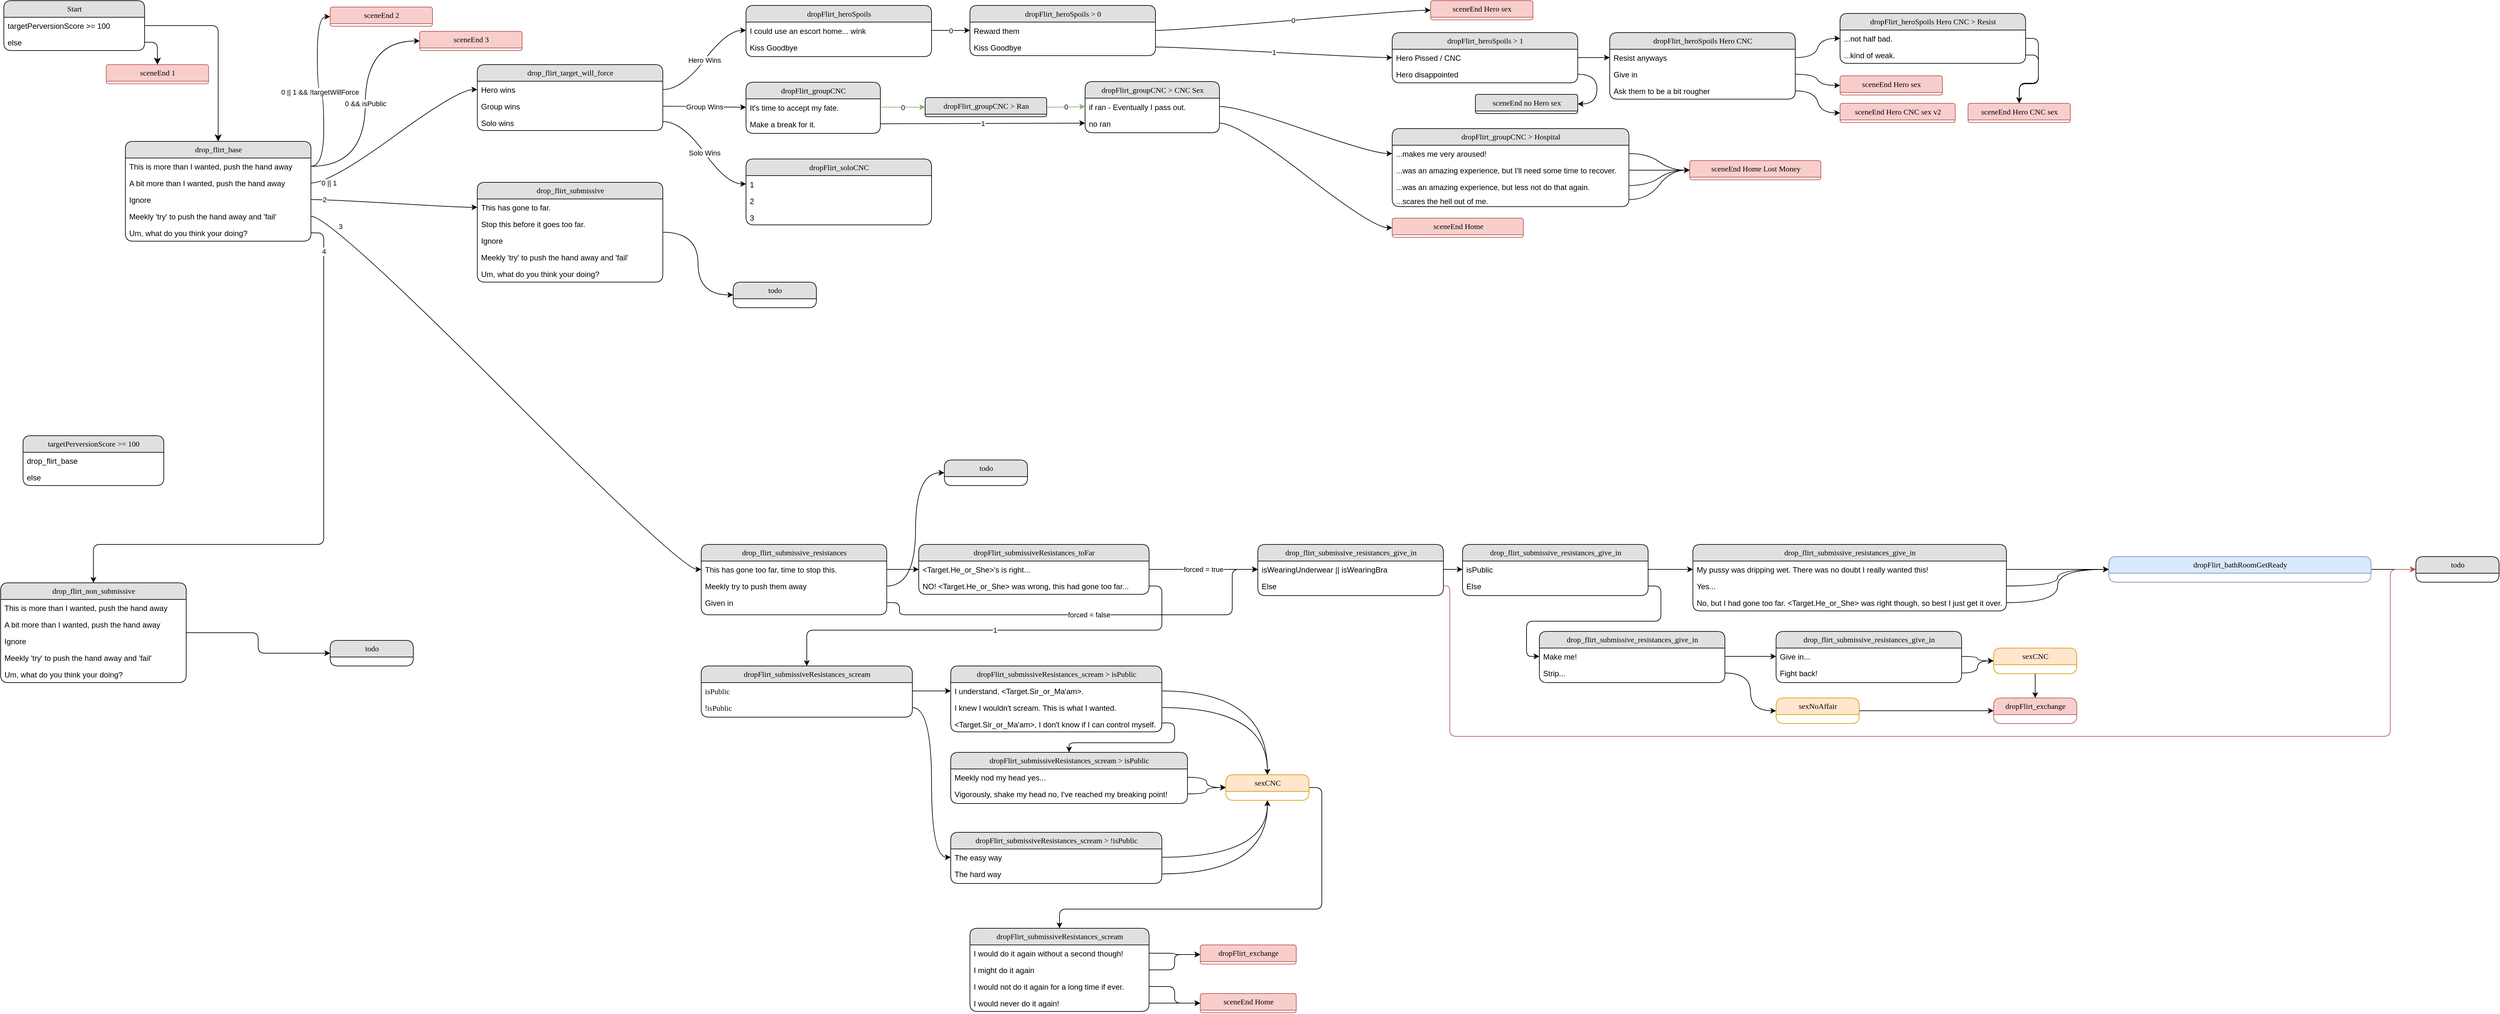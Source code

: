<mxfile version="15.4.0" type="device"><diagram name="Page-1" id="b520641d-4fe3-3701-9064-5fc419738815"><mxGraphModel dx="2031" dy="1174" grid="1" gridSize="10" guides="1" tooltips="1" connect="1" arrows="1" fold="1" page="1" pageScale="1" pageWidth="1100" pageHeight="850" background="none" math="0" shadow="0"><root><mxCell id="0"/><mxCell id="1" parent="0"/><mxCell id="21ea969265ad0168-6" value="targetPerversionScore &amp;gt;= 100" style="swimlane;html=1;fontStyle=0;childLayout=stackLayout;horizontal=1;startSize=26;fillColor=#e0e0e0;horizontalStack=0;resizeParent=1;resizeLast=0;collapsible=1;marginBottom=0;swimlaneFillColor=#ffffff;align=center;rounded=1;shadow=0;comic=0;labelBackgroundColor=none;strokeWidth=1;fontFamily=Verdana;fontSize=12" parent="1" vertex="1"><mxGeometry x="70" y="700" width="220" height="78" as="geometry"/></mxCell><mxCell id="21ea969265ad0168-7" value="drop_flirt_base" style="text;html=1;strokeColor=none;fillColor=none;spacingLeft=4;spacingRight=4;whiteSpace=wrap;overflow=hidden;rotatable=0;points=[[0,0.5],[1,0.5]];portConstraint=eastwest;" parent="21ea969265ad0168-6" vertex="1"><mxGeometry y="26" width="220" height="26" as="geometry"/></mxCell><mxCell id="21ea969265ad0168-8" value="else" style="text;html=1;strokeColor=none;fillColor=none;spacingLeft=4;spacingRight=4;whiteSpace=wrap;overflow=hidden;rotatable=0;points=[[0,0.5],[1,0.5]];portConstraint=eastwest;" parent="21ea969265ad0168-6" vertex="1"><mxGeometry y="52" width="220" height="26" as="geometry"/></mxCell><mxCell id="21ea969265ad0168-10" value="drop_flirt_base" style="swimlane;html=1;fontStyle=0;childLayout=stackLayout;horizontal=1;startSize=26;fillColor=#e0e0e0;horizontalStack=0;resizeParent=1;resizeLast=0;collapsible=1;marginBottom=0;swimlaneFillColor=#ffffff;align=center;rounded=1;shadow=0;comic=0;labelBackgroundColor=none;strokeWidth=1;fontFamily=Verdana;fontSize=12" parent="1" vertex="1"><mxGeometry x="230" y="240" width="290" height="156" as="geometry"/></mxCell><mxCell id="21ea969265ad0168-11" value="This is more than I wanted, push the hand away" style="text;html=1;strokeColor=none;fillColor=none;spacingLeft=4;spacingRight=4;whiteSpace=wrap;overflow=hidden;rotatable=0;points=[[0,0.5],[1,0.5]];portConstraint=eastwest;" parent="21ea969265ad0168-10" vertex="1"><mxGeometry y="26" width="290" height="26" as="geometry"/></mxCell><mxCell id="21ea969265ad0168-12" value="A bit more than I wanted, push the hand away" style="text;html=1;strokeColor=none;fillColor=none;spacingLeft=4;spacingRight=4;whiteSpace=wrap;overflow=hidden;rotatable=0;points=[[0,0.5],[1,0.5]];portConstraint=eastwest;" parent="21ea969265ad0168-10" vertex="1"><mxGeometry y="52" width="290" height="26" as="geometry"/></mxCell><mxCell id="21ea969265ad0168-52" value="Ignore" style="text;html=1;strokeColor=none;fillColor=none;spacingLeft=4;spacingRight=4;whiteSpace=wrap;overflow=hidden;rotatable=0;points=[[0,0.5],[1,0.5]];portConstraint=eastwest;" parent="21ea969265ad0168-10" vertex="1"><mxGeometry y="78" width="290" height="26" as="geometry"/></mxCell><mxCell id="21ea969265ad0168-13" value="Meekly 'try' to push the hand away and 'fail'" style="text;html=1;strokeColor=none;fillColor=none;spacingLeft=4;spacingRight=4;whiteSpace=wrap;overflow=hidden;rotatable=0;points=[[0,0.5],[1,0.5]];portConstraint=eastwest;" parent="21ea969265ad0168-10" vertex="1"><mxGeometry y="104" width="290" height="26" as="geometry"/></mxCell><mxCell id="3vMNkowKbrfwa7GXqLkZ-7" value="Um, what do you think your doing?" style="text;html=1;strokeColor=none;fillColor=none;spacingLeft=4;spacingRight=4;whiteSpace=wrap;overflow=hidden;rotatable=0;points=[[0,0.5],[1,0.5]];portConstraint=eastwest;" vertex="1" parent="21ea969265ad0168-10"><mxGeometry y="130" width="290" height="26" as="geometry"/></mxCell><mxCell id="21ea969265ad0168-39" style="edgeStyle=orthogonalEdgeStyle;html=1;labelBackgroundColor=none;startFill=0;startSize=8;endFill=1;endSize=8;fontFamily=Verdana;fontSize=12;" parent="1" source="3vMNkowKbrfwa7GXqLkZ-6" target="3vMNkowKbrfwa7GXqLkZ-1" edge="1"><mxGeometry relative="1" as="geometry"><Array as="points"/></mxGeometry></mxCell><mxCell id="21ea969265ad0168-40" style="edgeStyle=orthogonalEdgeStyle;html=1;labelBackgroundColor=none;startFill=0;startSize=8;endFill=1;endSize=8;fontFamily=Verdana;fontSize=12;entryX=0.5;entryY=0;entryDx=0;entryDy=0;" parent="1" source="3vMNkowKbrfwa7GXqLkZ-5" target="21ea969265ad0168-10" edge="1"><mxGeometry relative="1" as="geometry"><mxPoint x="440" y="-390" as="targetPoint"/></mxGeometry></mxCell><mxCell id="3vMNkowKbrfwa7GXqLkZ-1" value="sceneEnd 1" style="swimlane;html=1;fontStyle=0;childLayout=stackLayout;horizontal=1;startSize=26;fillColor=#f8cecc;horizontalStack=0;resizeParent=1;resizeLast=0;collapsible=1;marginBottom=0;swimlaneFillColor=#ffffff;align=center;rounded=1;shadow=0;comic=0;labelBackgroundColor=none;strokeWidth=1;fontFamily=Verdana;fontSize=12;strokeColor=#b85450;" vertex="1" parent="1"><mxGeometry x="200" y="120" width="160" height="30" as="geometry"/></mxCell><mxCell id="3vMNkowKbrfwa7GXqLkZ-4" value="Start" style="swimlane;html=1;fontStyle=0;childLayout=stackLayout;horizontal=1;startSize=26;fillColor=#e0e0e0;horizontalStack=0;resizeParent=1;resizeLast=0;collapsible=1;marginBottom=0;swimlaneFillColor=#ffffff;align=center;rounded=1;shadow=0;comic=0;labelBackgroundColor=none;strokeWidth=1;fontFamily=Verdana;fontSize=12" vertex="1" parent="1"><mxGeometry x="40" y="20" width="220" height="78" as="geometry"/></mxCell><mxCell id="3vMNkowKbrfwa7GXqLkZ-5" value="targetPerversionScore &amp;gt;= 100" style="text;html=1;strokeColor=none;fillColor=none;spacingLeft=4;spacingRight=4;whiteSpace=wrap;overflow=hidden;rotatable=0;points=[[0,0.5],[1,0.5]];portConstraint=eastwest;" vertex="1" parent="3vMNkowKbrfwa7GXqLkZ-4"><mxGeometry y="26" width="220" height="26" as="geometry"/></mxCell><mxCell id="3vMNkowKbrfwa7GXqLkZ-6" value="else" style="text;html=1;strokeColor=none;fillColor=none;spacingLeft=4;spacingRight=4;whiteSpace=wrap;overflow=hidden;rotatable=0;points=[[0,0.5],[1,0.5]];portConstraint=eastwest;" vertex="1" parent="3vMNkowKbrfwa7GXqLkZ-4"><mxGeometry y="52" width="220" height="26" as="geometry"/></mxCell><mxCell id="3vMNkowKbrfwa7GXqLkZ-8" value="sceneEnd 2" style="swimlane;html=1;fontStyle=0;childLayout=stackLayout;horizontal=1;startSize=26;fillColor=#f8cecc;horizontalStack=0;resizeParent=1;resizeLast=0;collapsible=1;marginBottom=0;swimlaneFillColor=#ffffff;align=center;rounded=1;shadow=0;comic=0;labelBackgroundColor=none;strokeWidth=1;fontFamily=Verdana;fontSize=12;strokeColor=#b85450;" vertex="1" parent="1"><mxGeometry x="550" y="30" width="160" height="30" as="geometry"/></mxCell><mxCell id="3vMNkowKbrfwa7GXqLkZ-9" value="0 || 1 &amp;amp;&amp;amp; !targetWillForce" style="edgeStyle=orthogonalEdgeStyle;orthogonalLoop=1;jettySize=auto;html=1;curved=1;entryX=0;entryY=0.5;entryDx=0;entryDy=0;" edge="1" parent="1" source="21ea969265ad0168-11" target="3vMNkowKbrfwa7GXqLkZ-8"><mxGeometry relative="1" as="geometry"/></mxCell><mxCell id="3vMNkowKbrfwa7GXqLkZ-11" value="0 &amp;amp;&amp;amp; isPublic" style="edgeStyle=orthogonalEdgeStyle;orthogonalLoop=1;jettySize=auto;html=1;exitX=1;exitY=0.5;exitDx=0;exitDy=0;entryX=0;entryY=0.5;entryDx=0;entryDy=0;curved=1;" edge="1" parent="1" source="21ea969265ad0168-11" target="3vMNkowKbrfwa7GXqLkZ-12"><mxGeometry relative="1" as="geometry"><mxPoint x="860" y="320" as="targetPoint"/></mxGeometry></mxCell><mxCell id="3vMNkowKbrfwa7GXqLkZ-12" value="sceneEnd 3" style="swimlane;html=1;fontStyle=0;childLayout=stackLayout;horizontal=1;startSize=26;fillColor=#f8cecc;horizontalStack=0;resizeParent=1;resizeLast=0;collapsible=1;marginBottom=0;swimlaneFillColor=#ffffff;align=center;rounded=1;shadow=0;comic=0;labelBackgroundColor=none;strokeWidth=1;fontFamily=Verdana;fontSize=12;strokeColor=#b85450;" vertex="1" parent="1"><mxGeometry x="690" y="68" width="160" height="30" as="geometry"/></mxCell><mxCell id="3vMNkowKbrfwa7GXqLkZ-13" value="drop_flirt_target_will_force" style="swimlane;html=1;fontStyle=0;childLayout=stackLayout;horizontal=1;startSize=26;fillColor=#e0e0e0;horizontalStack=0;resizeParent=1;resizeLast=0;collapsible=1;marginBottom=0;swimlaneFillColor=#ffffff;align=center;rounded=1;shadow=0;comic=0;labelBackgroundColor=none;strokeWidth=1;fontFamily=Verdana;fontSize=12" vertex="1" parent="1"><mxGeometry x="780" y="120" width="290" height="103" as="geometry"/></mxCell><mxCell id="3vMNkowKbrfwa7GXqLkZ-14" value="Hero wins" style="text;html=1;strokeColor=none;fillColor=none;spacingLeft=4;spacingRight=4;whiteSpace=wrap;overflow=hidden;rotatable=0;points=[[0,0.5],[1,0.5]];portConstraint=eastwest;" vertex="1" parent="3vMNkowKbrfwa7GXqLkZ-13"><mxGeometry y="26" width="290" height="26" as="geometry"/></mxCell><mxCell id="3vMNkowKbrfwa7GXqLkZ-15" value="Group wins" style="text;html=1;strokeColor=none;fillColor=none;spacingLeft=4;spacingRight=4;whiteSpace=wrap;overflow=hidden;rotatable=0;points=[[0,0.5],[1,0.5]];portConstraint=eastwest;" vertex="1" parent="3vMNkowKbrfwa7GXqLkZ-13"><mxGeometry y="52" width="290" height="26" as="geometry"/></mxCell><mxCell id="3vMNkowKbrfwa7GXqLkZ-16" value="Solo wins" style="text;html=1;strokeColor=none;fillColor=none;spacingLeft=4;spacingRight=4;whiteSpace=wrap;overflow=hidden;rotatable=0;points=[[0,0.5],[1,0.5]];portConstraint=eastwest;" vertex="1" parent="3vMNkowKbrfwa7GXqLkZ-13"><mxGeometry y="78" width="290" height="22" as="geometry"/></mxCell><mxCell id="3vMNkowKbrfwa7GXqLkZ-19" value="0 || 1" style="edgeStyle=entityRelationEdgeStyle;orthogonalLoop=1;jettySize=auto;html=1;entryX=0;entryY=0.5;entryDx=0;entryDy=0;curved=1;" edge="1" parent="1" source="21ea969265ad0168-12" target="3vMNkowKbrfwa7GXqLkZ-14"><mxGeometry x="-0.822" relative="1" as="geometry"><mxPoint as="offset"/></mxGeometry></mxCell><mxCell id="3vMNkowKbrfwa7GXqLkZ-200" style="edgeStyle=orthogonalEdgeStyle;curved=1;orthogonalLoop=1;jettySize=auto;html=1;entryX=0;entryY=0.5;entryDx=0;entryDy=0;" edge="1" parent="1" source="3vMNkowKbrfwa7GXqLkZ-21" target="3vMNkowKbrfwa7GXqLkZ-199"><mxGeometry relative="1" as="geometry"/></mxCell><mxCell id="3vMNkowKbrfwa7GXqLkZ-21" value="drop_flirt_submissive" style="swimlane;html=1;fontStyle=0;childLayout=stackLayout;horizontal=1;startSize=26;fillColor=#e0e0e0;horizontalStack=0;resizeParent=1;resizeLast=0;collapsible=1;marginBottom=0;swimlaneFillColor=#ffffff;align=center;rounded=1;shadow=0;comic=0;labelBackgroundColor=none;strokeWidth=1;fontFamily=Verdana;fontSize=12" vertex="1" parent="1"><mxGeometry x="780" y="304" width="290" height="156" as="geometry"/></mxCell><mxCell id="3vMNkowKbrfwa7GXqLkZ-22" value="This has gone to far." style="text;html=1;strokeColor=none;fillColor=none;spacingLeft=4;spacingRight=4;whiteSpace=wrap;overflow=hidden;rotatable=0;points=[[0,0.5],[1,0.5]];portConstraint=eastwest;" vertex="1" parent="3vMNkowKbrfwa7GXqLkZ-21"><mxGeometry y="26" width="290" height="26" as="geometry"/></mxCell><mxCell id="3vMNkowKbrfwa7GXqLkZ-23" value="Stop this before it goes too far." style="text;html=1;strokeColor=none;fillColor=none;spacingLeft=4;spacingRight=4;whiteSpace=wrap;overflow=hidden;rotatable=0;points=[[0,0.5],[1,0.5]];portConstraint=eastwest;" vertex="1" parent="3vMNkowKbrfwa7GXqLkZ-21"><mxGeometry y="52" width="290" height="26" as="geometry"/></mxCell><mxCell id="3vMNkowKbrfwa7GXqLkZ-24" value="Ignore" style="text;html=1;strokeColor=none;fillColor=none;spacingLeft=4;spacingRight=4;whiteSpace=wrap;overflow=hidden;rotatable=0;points=[[0,0.5],[1,0.5]];portConstraint=eastwest;" vertex="1" parent="3vMNkowKbrfwa7GXqLkZ-21"><mxGeometry y="78" width="290" height="26" as="geometry"/></mxCell><mxCell id="3vMNkowKbrfwa7GXqLkZ-25" value="Meekly 'try' to push the hand away and 'fail'" style="text;html=1;strokeColor=none;fillColor=none;spacingLeft=4;spacingRight=4;whiteSpace=wrap;overflow=hidden;rotatable=0;points=[[0,0.5],[1,0.5]];portConstraint=eastwest;" vertex="1" parent="3vMNkowKbrfwa7GXqLkZ-21"><mxGeometry y="104" width="290" height="26" as="geometry"/></mxCell><mxCell id="3vMNkowKbrfwa7GXqLkZ-26" value="Um, what do you think your doing?" style="text;html=1;strokeColor=none;fillColor=none;spacingLeft=4;spacingRight=4;whiteSpace=wrap;overflow=hidden;rotatable=0;points=[[0,0.5],[1,0.5]];portConstraint=eastwest;" vertex="1" parent="3vMNkowKbrfwa7GXqLkZ-21"><mxGeometry y="130" width="290" height="26" as="geometry"/></mxCell><mxCell id="3vMNkowKbrfwa7GXqLkZ-27" value="2" style="edgeStyle=entityRelationEdgeStyle;orthogonalLoop=1;jettySize=auto;html=1;curved=1;" edge="1" parent="1" source="21ea969265ad0168-52" target="3vMNkowKbrfwa7GXqLkZ-22"><mxGeometry x="-0.844" relative="1" as="geometry"><mxPoint as="offset"/></mxGeometry></mxCell><mxCell id="3vMNkowKbrfwa7GXqLkZ-28" value="drop_flirt_submissive_resistances" style="swimlane;html=1;fontStyle=0;childLayout=stackLayout;horizontal=1;startSize=26;fillColor=#e0e0e0;horizontalStack=0;resizeParent=1;resizeLast=0;collapsible=1;marginBottom=0;swimlaneFillColor=#ffffff;align=center;rounded=1;shadow=0;comic=0;labelBackgroundColor=none;strokeWidth=1;fontFamily=Verdana;fontSize=12" vertex="1" parent="1"><mxGeometry x="1130" y="870" width="290" height="110" as="geometry"/></mxCell><mxCell id="3vMNkowKbrfwa7GXqLkZ-29" value="This has gone too far, time to stop this." style="text;html=1;strokeColor=none;fillColor=none;spacingLeft=4;spacingRight=4;whiteSpace=wrap;overflow=hidden;rotatable=0;points=[[0,0.5],[1,0.5]];portConstraint=eastwest;" vertex="1" parent="3vMNkowKbrfwa7GXqLkZ-28"><mxGeometry y="26" width="290" height="26" as="geometry"/></mxCell><mxCell id="3vMNkowKbrfwa7GXqLkZ-30" value="Meekly try to push them away" style="text;html=1;strokeColor=none;fillColor=none;spacingLeft=4;spacingRight=4;whiteSpace=wrap;overflow=hidden;rotatable=0;points=[[0,0.5],[1,0.5]];portConstraint=eastwest;" vertex="1" parent="3vMNkowKbrfwa7GXqLkZ-28"><mxGeometry y="52" width="290" height="26" as="geometry"/></mxCell><mxCell id="3vMNkowKbrfwa7GXqLkZ-32" value="Given in" style="text;html=1;strokeColor=none;fillColor=none;spacingLeft=4;spacingRight=4;whiteSpace=wrap;overflow=hidden;rotatable=0;points=[[0,0.5],[1,0.5]];portConstraint=eastwest;" vertex="1" parent="3vMNkowKbrfwa7GXqLkZ-28"><mxGeometry y="78" width="290" height="26" as="geometry"/></mxCell><mxCell id="3vMNkowKbrfwa7GXqLkZ-34" value="3" style="edgeStyle=entityRelationEdgeStyle;orthogonalLoop=1;jettySize=auto;html=1;curved=1;" edge="1" parent="1" source="21ea969265ad0168-13" target="3vMNkowKbrfwa7GXqLkZ-29"><mxGeometry x="-0.875" relative="1" as="geometry"><mxPoint as="offset"/></mxGeometry></mxCell><mxCell id="3vMNkowKbrfwa7GXqLkZ-202" style="edgeStyle=orthogonalEdgeStyle;rounded=1;orthogonalLoop=1;jettySize=auto;html=1;entryX=0;entryY=0.5;entryDx=0;entryDy=0;" edge="1" parent="1" source="3vMNkowKbrfwa7GXqLkZ-35" target="3vMNkowKbrfwa7GXqLkZ-201"><mxGeometry relative="1" as="geometry"/></mxCell><mxCell id="3vMNkowKbrfwa7GXqLkZ-35" value="drop_flirt_non_submissive" style="swimlane;html=1;fontStyle=0;childLayout=stackLayout;horizontal=1;startSize=26;fillColor=#e0e0e0;horizontalStack=0;resizeParent=1;resizeLast=0;collapsible=1;marginBottom=0;swimlaneFillColor=#ffffff;align=center;rounded=1;shadow=0;comic=0;labelBackgroundColor=none;strokeWidth=1;fontFamily=Verdana;fontSize=12" vertex="1" parent="1"><mxGeometry x="35" y="930" width="290" height="156" as="geometry"/></mxCell><mxCell id="3vMNkowKbrfwa7GXqLkZ-36" value="This is more than I wanted, push the hand away" style="text;html=1;strokeColor=none;fillColor=none;spacingLeft=4;spacingRight=4;whiteSpace=wrap;overflow=hidden;rotatable=0;points=[[0,0.5],[1,0.5]];portConstraint=eastwest;" vertex="1" parent="3vMNkowKbrfwa7GXqLkZ-35"><mxGeometry y="26" width="290" height="26" as="geometry"/></mxCell><mxCell id="3vMNkowKbrfwa7GXqLkZ-37" value="A bit more than I wanted, push the hand away" style="text;html=1;strokeColor=none;fillColor=none;spacingLeft=4;spacingRight=4;whiteSpace=wrap;overflow=hidden;rotatable=0;points=[[0,0.5],[1,0.5]];portConstraint=eastwest;" vertex="1" parent="3vMNkowKbrfwa7GXqLkZ-35"><mxGeometry y="52" width="290" height="26" as="geometry"/></mxCell><mxCell id="3vMNkowKbrfwa7GXqLkZ-38" value="Ignore" style="text;html=1;strokeColor=none;fillColor=none;spacingLeft=4;spacingRight=4;whiteSpace=wrap;overflow=hidden;rotatable=0;points=[[0,0.5],[1,0.5]];portConstraint=eastwest;" vertex="1" parent="3vMNkowKbrfwa7GXqLkZ-35"><mxGeometry y="78" width="290" height="26" as="geometry"/></mxCell><mxCell id="3vMNkowKbrfwa7GXqLkZ-39" value="Meekly 'try' to push the hand away and 'fail'" style="text;html=1;strokeColor=none;fillColor=none;spacingLeft=4;spacingRight=4;whiteSpace=wrap;overflow=hidden;rotatable=0;points=[[0,0.5],[1,0.5]];portConstraint=eastwest;" vertex="1" parent="3vMNkowKbrfwa7GXqLkZ-35"><mxGeometry y="104" width="290" height="26" as="geometry"/></mxCell><mxCell id="3vMNkowKbrfwa7GXqLkZ-40" value="Um, what do you think your doing?" style="text;html=1;strokeColor=none;fillColor=none;spacingLeft=4;spacingRight=4;whiteSpace=wrap;overflow=hidden;rotatable=0;points=[[0,0.5],[1,0.5]];portConstraint=eastwest;" vertex="1" parent="3vMNkowKbrfwa7GXqLkZ-35"><mxGeometry y="130" width="290" height="26" as="geometry"/></mxCell><mxCell id="3vMNkowKbrfwa7GXqLkZ-41" value="4" style="edgeStyle=orthogonalEdgeStyle;orthogonalLoop=1;jettySize=auto;html=1;entryX=0.5;entryY=0;entryDx=0;entryDy=0;rounded=1;exitX=1;exitY=0.5;exitDx=0;exitDy=0;" edge="1" parent="1" source="3vMNkowKbrfwa7GXqLkZ-7" target="3vMNkowKbrfwa7GXqLkZ-35"><mxGeometry x="-0.895" relative="1" as="geometry"><mxPoint x="935" y="560" as="targetPoint"/><Array as="points"><mxPoint x="540" y="383"/><mxPoint x="540" y="870"/><mxPoint x="180" y="870"/></Array><mxPoint as="offset"/></mxGeometry></mxCell><mxCell id="3vMNkowKbrfwa7GXqLkZ-42" value="dropFlirt_heroSpoils" style="swimlane;html=1;fontStyle=0;childLayout=stackLayout;horizontal=1;startSize=26;fillColor=#e0e0e0;horizontalStack=0;resizeParent=1;resizeLast=0;collapsible=1;marginBottom=0;swimlaneFillColor=#ffffff;align=center;rounded=1;shadow=0;comic=0;labelBackgroundColor=none;strokeWidth=1;fontFamily=Verdana;fontSize=12" vertex="1" parent="1"><mxGeometry x="1200" y="27.5" width="290" height="80" as="geometry"/></mxCell><mxCell id="3vMNkowKbrfwa7GXqLkZ-43" value="I could use an escort home... wink" style="text;html=1;strokeColor=none;fillColor=none;spacingLeft=4;spacingRight=4;whiteSpace=wrap;overflow=hidden;rotatable=0;points=[[0,0.5],[1,0.5]];portConstraint=eastwest;" vertex="1" parent="3vMNkowKbrfwa7GXqLkZ-42"><mxGeometry y="26" width="290" height="26" as="geometry"/></mxCell><mxCell id="3vMNkowKbrfwa7GXqLkZ-44" value="Kiss Goodbye" style="text;html=1;strokeColor=none;fillColor=none;spacingLeft=4;spacingRight=4;whiteSpace=wrap;overflow=hidden;rotatable=0;points=[[0,0.5],[1,0.5]];portConstraint=eastwest;" vertex="1" parent="3vMNkowKbrfwa7GXqLkZ-42"><mxGeometry y="52" width="290" height="26" as="geometry"/></mxCell><mxCell id="3vMNkowKbrfwa7GXqLkZ-46" value="Hero Wins" style="edgeStyle=entityRelationEdgeStyle;curved=1;orthogonalLoop=1;jettySize=auto;html=1;" edge="1" parent="1" source="3vMNkowKbrfwa7GXqLkZ-14" target="3vMNkowKbrfwa7GXqLkZ-43"><mxGeometry relative="1" as="geometry"/></mxCell><mxCell id="3vMNkowKbrfwa7GXqLkZ-47" value="dropFlirt_groupCNC" style="swimlane;html=1;fontStyle=0;childLayout=stackLayout;horizontal=1;startSize=26;fillColor=#e0e0e0;horizontalStack=0;resizeParent=1;resizeLast=0;collapsible=1;marginBottom=0;swimlaneFillColor=#ffffff;align=center;rounded=1;shadow=0;comic=0;labelBackgroundColor=none;strokeWidth=1;fontFamily=Verdana;fontSize=12" vertex="1" parent="1"><mxGeometry x="1200" y="147.5" width="210" height="80" as="geometry"/></mxCell><mxCell id="3vMNkowKbrfwa7GXqLkZ-48" value="It's time to accept my fate." style="text;html=1;strokeColor=none;fillColor=none;spacingLeft=4;spacingRight=4;whiteSpace=wrap;overflow=hidden;rotatable=0;points=[[0,0.5],[1,0.5]];portConstraint=eastwest;" vertex="1" parent="3vMNkowKbrfwa7GXqLkZ-47"><mxGeometry y="26" width="210" height="26" as="geometry"/></mxCell><mxCell id="3vMNkowKbrfwa7GXqLkZ-49" value="Make a break for it." style="text;html=1;strokeColor=none;fillColor=none;spacingLeft=4;spacingRight=4;whiteSpace=wrap;overflow=hidden;rotatable=0;points=[[0,0.5],[1,0.5]];portConstraint=eastwest;" vertex="1" parent="3vMNkowKbrfwa7GXqLkZ-47"><mxGeometry y="52" width="210" height="26" as="geometry"/></mxCell><mxCell id="3vMNkowKbrfwa7GXqLkZ-51" value="Group Wins" style="edgeStyle=entityRelationEdgeStyle;curved=1;orthogonalLoop=1;jettySize=auto;html=1;" edge="1" parent="1" source="3vMNkowKbrfwa7GXqLkZ-15" target="3vMNkowKbrfwa7GXqLkZ-48"><mxGeometry relative="1" as="geometry"/></mxCell><mxCell id="3vMNkowKbrfwa7GXqLkZ-52" value="dropFlirt_soloCNC" style="swimlane;html=1;fontStyle=0;childLayout=stackLayout;horizontal=1;startSize=26;fillColor=#e0e0e0;horizontalStack=0;resizeParent=1;resizeLast=0;collapsible=1;marginBottom=0;swimlaneFillColor=#ffffff;align=center;rounded=1;shadow=0;comic=0;labelBackgroundColor=none;strokeWidth=1;fontFamily=Verdana;fontSize=12" vertex="1" parent="1"><mxGeometry x="1200" y="267.5" width="290" height="103" as="geometry"/></mxCell><mxCell id="3vMNkowKbrfwa7GXqLkZ-53" value="1" style="text;html=1;strokeColor=none;fillColor=none;spacingLeft=4;spacingRight=4;whiteSpace=wrap;overflow=hidden;rotatable=0;points=[[0,0.5],[1,0.5]];portConstraint=eastwest;" vertex="1" parent="3vMNkowKbrfwa7GXqLkZ-52"><mxGeometry y="26" width="290" height="26" as="geometry"/></mxCell><mxCell id="3vMNkowKbrfwa7GXqLkZ-54" value="2" style="text;html=1;strokeColor=none;fillColor=none;spacingLeft=4;spacingRight=4;whiteSpace=wrap;overflow=hidden;rotatable=0;points=[[0,0.5],[1,0.5]];portConstraint=eastwest;" vertex="1" parent="3vMNkowKbrfwa7GXqLkZ-52"><mxGeometry y="52" width="290" height="26" as="geometry"/></mxCell><mxCell id="3vMNkowKbrfwa7GXqLkZ-55" value="3" style="text;html=1;strokeColor=none;fillColor=none;spacingLeft=4;spacingRight=4;whiteSpace=wrap;overflow=hidden;rotatable=0;points=[[0,0.5],[1,0.5]];portConstraint=eastwest;" vertex="1" parent="3vMNkowKbrfwa7GXqLkZ-52"><mxGeometry y="78" width="290" height="22" as="geometry"/></mxCell><mxCell id="3vMNkowKbrfwa7GXqLkZ-56" value="Solo Wins" style="edgeStyle=entityRelationEdgeStyle;curved=1;orthogonalLoop=1;jettySize=auto;html=1;" edge="1" parent="1" source="3vMNkowKbrfwa7GXqLkZ-16" target="3vMNkowKbrfwa7GXqLkZ-53"><mxGeometry relative="1" as="geometry"/></mxCell><mxCell id="3vMNkowKbrfwa7GXqLkZ-57" value="dropFlirt_submissiveResistances_toFar" style="swimlane;html=1;fontStyle=0;childLayout=stackLayout;horizontal=1;startSize=26;fillColor=#e0e0e0;horizontalStack=0;resizeParent=1;resizeLast=0;collapsible=1;marginBottom=0;swimlaneFillColor=#ffffff;align=center;rounded=1;shadow=0;comic=0;labelBackgroundColor=none;strokeWidth=1;fontFamily=Verdana;fontSize=12" vertex="1" parent="1"><mxGeometry x="1470" y="870" width="360" height="78" as="geometry"/></mxCell><mxCell id="3vMNkowKbrfwa7GXqLkZ-58" value="&amp;lt;Target.He_or_She&amp;gt;'s is right..." style="text;html=1;strokeColor=none;fillColor=none;spacingLeft=4;spacingRight=4;whiteSpace=wrap;overflow=hidden;rotatable=0;points=[[0,0.5],[1,0.5]];portConstraint=eastwest;" vertex="1" parent="3vMNkowKbrfwa7GXqLkZ-57"><mxGeometry y="26" width="360" height="26" as="geometry"/></mxCell><mxCell id="3vMNkowKbrfwa7GXqLkZ-59" value="NO! &amp;lt;Target.He_or_She&amp;gt; was wrong, this had gone too far..." style="text;html=1;strokeColor=none;fillColor=none;spacingLeft=4;spacingRight=4;whiteSpace=wrap;overflow=hidden;rotatable=0;points=[[0,0.5],[1,0.5]];portConstraint=eastwest;" vertex="1" parent="3vMNkowKbrfwa7GXqLkZ-57"><mxGeometry y="52" width="360" height="26" as="geometry"/></mxCell><mxCell id="3vMNkowKbrfwa7GXqLkZ-64" value="drop_flirt_submissive_resistances_give_in" style="swimlane;html=1;fontStyle=0;childLayout=stackLayout;horizontal=1;startSize=26;fillColor=#e0e0e0;horizontalStack=0;resizeParent=1;resizeLast=0;collapsible=1;marginBottom=0;swimlaneFillColor=#ffffff;align=center;rounded=1;shadow=0;comic=0;labelBackgroundColor=none;strokeWidth=1;fontFamily=Verdana;fontSize=12" vertex="1" parent="1"><mxGeometry x="2000" y="870" width="290" height="80" as="geometry"/></mxCell><mxCell id="3vMNkowKbrfwa7GXqLkZ-65" value="isWearingUnderwear || isWearingBra" style="text;html=1;strokeColor=none;fillColor=none;spacingLeft=4;spacingRight=4;whiteSpace=wrap;overflow=hidden;rotatable=0;points=[[0,0.5],[1,0.5]];portConstraint=eastwest;" vertex="1" parent="3vMNkowKbrfwa7GXqLkZ-64"><mxGeometry y="26" width="290" height="26" as="geometry"/></mxCell><mxCell id="3vMNkowKbrfwa7GXqLkZ-66" value="Else" style="text;html=1;strokeColor=none;fillColor=none;spacingLeft=4;spacingRight=4;whiteSpace=wrap;overflow=hidden;rotatable=0;points=[[0,0.5],[1,0.5]];portConstraint=eastwest;" vertex="1" parent="3vMNkowKbrfwa7GXqLkZ-64"><mxGeometry y="52" width="290" height="26" as="geometry"/></mxCell><mxCell id="3vMNkowKbrfwa7GXqLkZ-68" value="forced = true" style="edgeStyle=entityRelationEdgeStyle;curved=1;orthogonalLoop=1;jettySize=auto;html=1;entryX=0;entryY=0.5;entryDx=0;entryDy=0;" edge="1" parent="1" source="3vMNkowKbrfwa7GXqLkZ-58" target="3vMNkowKbrfwa7GXqLkZ-65"><mxGeometry relative="1" as="geometry"/></mxCell><mxCell id="3vMNkowKbrfwa7GXqLkZ-69" value="dropFlirt_submissiveResistances_scream" style="swimlane;html=1;fontStyle=0;childLayout=stackLayout;horizontal=1;startSize=26;fillColor=#e0e0e0;horizontalStack=0;resizeParent=1;resizeLast=0;collapsible=1;marginBottom=0;swimlaneFillColor=#ffffff;align=center;rounded=1;shadow=0;comic=0;labelBackgroundColor=none;strokeWidth=1;fontFamily=Verdana;fontSize=12" vertex="1" parent="1"><mxGeometry x="1130" y="1060" width="330" height="80" as="geometry"/></mxCell><mxCell id="3vMNkowKbrfwa7GXqLkZ-70" value="&lt;span style=&quot;font-family: &amp;#34;verdana&amp;#34; ; text-align: center&quot;&gt;isPublic&lt;/span&gt;" style="text;html=1;strokeColor=none;fillColor=none;spacingLeft=4;spacingRight=4;whiteSpace=wrap;overflow=hidden;rotatable=0;points=[[0,0.5],[1,0.5]];portConstraint=eastwest;" vertex="1" parent="3vMNkowKbrfwa7GXqLkZ-69"><mxGeometry y="26" width="330" height="26" as="geometry"/></mxCell><mxCell id="3vMNkowKbrfwa7GXqLkZ-71" value="!&lt;span style=&quot;font-family: &amp;#34;verdana&amp;#34; ; text-align: center&quot;&gt;isPublic&lt;/span&gt;" style="text;html=1;strokeColor=none;fillColor=none;spacingLeft=4;spacingRight=4;whiteSpace=wrap;overflow=hidden;rotatable=0;points=[[0,0.5],[1,0.5]];portConstraint=eastwest;" vertex="1" parent="3vMNkowKbrfwa7GXqLkZ-69"><mxGeometry y="52" width="330" height="26" as="geometry"/></mxCell><mxCell id="3vMNkowKbrfwa7GXqLkZ-73" value="1" style="edgeStyle=orthogonalEdgeStyle;orthogonalLoop=1;jettySize=auto;html=1;entryX=0.5;entryY=0;entryDx=0;entryDy=0;exitX=1;exitY=0.5;exitDx=0;exitDy=0;rounded=1;" edge="1" parent="1" source="3vMNkowKbrfwa7GXqLkZ-59" target="3vMNkowKbrfwa7GXqLkZ-69"><mxGeometry relative="1" as="geometry"/></mxCell><mxCell id="3vMNkowKbrfwa7GXqLkZ-74" value="dropFlirt_heroSpoils &amp;gt; 0" style="swimlane;html=1;fontStyle=0;childLayout=stackLayout;horizontal=1;startSize=26;fillColor=#e0e0e0;horizontalStack=0;resizeParent=1;resizeLast=0;collapsible=1;marginBottom=0;swimlaneFillColor=#ffffff;align=center;rounded=1;shadow=0;comic=0;labelBackgroundColor=none;strokeWidth=1;fontFamily=Verdana;fontSize=12" vertex="1" parent="1"><mxGeometry x="1550" y="27.5" width="290" height="78.5" as="geometry"/></mxCell><mxCell id="3vMNkowKbrfwa7GXqLkZ-75" value="Reward them" style="text;html=1;strokeColor=none;fillColor=none;spacingLeft=4;spacingRight=4;whiteSpace=wrap;overflow=hidden;rotatable=0;points=[[0,0.5],[1,0.5]];portConstraint=eastwest;" vertex="1" parent="3vMNkowKbrfwa7GXqLkZ-74"><mxGeometry y="26" width="290" height="26" as="geometry"/></mxCell><mxCell id="3vMNkowKbrfwa7GXqLkZ-76" value="Kiss Goodbye" style="text;html=1;strokeColor=none;fillColor=none;spacingLeft=4;spacingRight=4;whiteSpace=wrap;overflow=hidden;rotatable=0;points=[[0,0.5],[1,0.5]];portConstraint=eastwest;" vertex="1" parent="3vMNkowKbrfwa7GXqLkZ-74"><mxGeometry y="52" width="290" height="26" as="geometry"/></mxCell><mxCell id="3vMNkowKbrfwa7GXqLkZ-78" value="0" style="edgeStyle=entityRelationEdgeStyle;curved=1;orthogonalLoop=1;jettySize=auto;html=1;" edge="1" parent="1" source="3vMNkowKbrfwa7GXqLkZ-43" target="3vMNkowKbrfwa7GXqLkZ-75"><mxGeometry relative="1" as="geometry"/></mxCell><mxCell id="3vMNkowKbrfwa7GXqLkZ-79" value="sceneEnd Hero sex" style="swimlane;html=1;fontStyle=0;childLayout=stackLayout;horizontal=1;startSize=26;fillColor=#f8cecc;horizontalStack=0;resizeParent=1;resizeLast=0;collapsible=1;marginBottom=0;swimlaneFillColor=#ffffff;align=center;rounded=1;shadow=0;comic=0;labelBackgroundColor=none;strokeWidth=1;fontFamily=Verdana;fontSize=12;strokeColor=#b85450;" vertex="1" parent="1"><mxGeometry x="2270" y="20" width="160" height="30" as="geometry"/></mxCell><mxCell id="3vMNkowKbrfwa7GXqLkZ-80" value="0" style="edgeStyle=entityRelationEdgeStyle;curved=1;orthogonalLoop=1;jettySize=auto;html=1;entryX=0;entryY=0.5;entryDx=0;entryDy=0;" edge="1" parent="1" source="3vMNkowKbrfwa7GXqLkZ-75" target="3vMNkowKbrfwa7GXqLkZ-79"><mxGeometry relative="1" as="geometry"/></mxCell><mxCell id="3vMNkowKbrfwa7GXqLkZ-81" value="dropFlirt_heroSpoils &amp;gt; 1" style="swimlane;html=1;fontStyle=0;childLayout=stackLayout;horizontal=1;startSize=26;fillColor=#e0e0e0;horizontalStack=0;resizeParent=1;resizeLast=0;collapsible=1;marginBottom=0;swimlaneFillColor=#ffffff;align=center;rounded=1;shadow=0;comic=0;labelBackgroundColor=none;strokeWidth=1;fontFamily=Verdana;fontSize=12" vertex="1" parent="1"><mxGeometry x="2210" y="70" width="290" height="78.5" as="geometry"/></mxCell><mxCell id="3vMNkowKbrfwa7GXqLkZ-82" value="Hero Pissed / CNC" style="text;html=1;strokeColor=none;fillColor=none;spacingLeft=4;spacingRight=4;whiteSpace=wrap;overflow=hidden;rotatable=0;points=[[0,0.5],[1,0.5]];portConstraint=eastwest;" vertex="1" parent="3vMNkowKbrfwa7GXqLkZ-81"><mxGeometry y="26" width="290" height="26" as="geometry"/></mxCell><mxCell id="3vMNkowKbrfwa7GXqLkZ-83" value="Hero&amp;nbsp;disappointed" style="text;html=1;strokeColor=none;fillColor=none;spacingLeft=4;spacingRight=4;whiteSpace=wrap;overflow=hidden;rotatable=0;points=[[0,0.5],[1,0.5]];portConstraint=eastwest;" vertex="1" parent="3vMNkowKbrfwa7GXqLkZ-81"><mxGeometry y="52" width="290" height="26" as="geometry"/></mxCell><mxCell id="3vMNkowKbrfwa7GXqLkZ-84" value="1" style="edgeStyle=entityRelationEdgeStyle;curved=1;orthogonalLoop=1;jettySize=auto;html=1;entryX=0;entryY=0.5;entryDx=0;entryDy=0;" edge="1" parent="1" source="3vMNkowKbrfwa7GXqLkZ-76" target="3vMNkowKbrfwa7GXqLkZ-82"><mxGeometry relative="1" as="geometry"/></mxCell><mxCell id="3vMNkowKbrfwa7GXqLkZ-85" value="sceneEnd no Hero sex" style="swimlane;html=1;fontStyle=0;childLayout=stackLayout;horizontal=1;startSize=26;fillColor=#e0e0e0;horizontalStack=0;resizeParent=1;resizeLast=0;collapsible=1;marginBottom=0;swimlaneFillColor=#ffffff;align=center;rounded=1;shadow=0;comic=0;labelBackgroundColor=none;strokeWidth=1;fontFamily=Verdana;fontSize=12" vertex="1" parent="1"><mxGeometry x="2340" y="166.5" width="160" height="30" as="geometry"/></mxCell><mxCell id="3vMNkowKbrfwa7GXqLkZ-86" style="edgeStyle=entityRelationEdgeStyle;curved=1;orthogonalLoop=1;jettySize=auto;html=1;" edge="1" parent="1" source="3vMNkowKbrfwa7GXqLkZ-83" target="3vMNkowKbrfwa7GXqLkZ-85"><mxGeometry relative="1" as="geometry"/></mxCell><mxCell id="3vMNkowKbrfwa7GXqLkZ-87" value="dropFlirt_heroSpoils Hero CNC" style="swimlane;html=1;fontStyle=0;childLayout=stackLayout;horizontal=1;startSize=26;fillColor=#e0e0e0;horizontalStack=0;resizeParent=1;resizeLast=0;collapsible=1;marginBottom=0;swimlaneFillColor=#ffffff;align=center;rounded=1;shadow=0;comic=0;labelBackgroundColor=none;strokeWidth=1;fontFamily=Verdana;fontSize=12" vertex="1" parent="1"><mxGeometry x="2550" y="70" width="290" height="104" as="geometry"/></mxCell><mxCell id="3vMNkowKbrfwa7GXqLkZ-88" value="Resist anyways" style="text;html=1;strokeColor=none;fillColor=none;spacingLeft=4;spacingRight=4;whiteSpace=wrap;overflow=hidden;rotatable=0;points=[[0,0.5],[1,0.5]];portConstraint=eastwest;" vertex="1" parent="3vMNkowKbrfwa7GXqLkZ-87"><mxGeometry y="26" width="290" height="26" as="geometry"/></mxCell><mxCell id="3vMNkowKbrfwa7GXqLkZ-89" value="Give in" style="text;html=1;strokeColor=none;fillColor=none;spacingLeft=4;spacingRight=4;whiteSpace=wrap;overflow=hidden;rotatable=0;points=[[0,0.5],[1,0.5]];portConstraint=eastwest;" vertex="1" parent="3vMNkowKbrfwa7GXqLkZ-87"><mxGeometry y="52" width="290" height="26" as="geometry"/></mxCell><mxCell id="3vMNkowKbrfwa7GXqLkZ-91" value="Ask them to be a bit rougher" style="text;html=1;strokeColor=none;fillColor=none;spacingLeft=4;spacingRight=4;whiteSpace=wrap;overflow=hidden;rotatable=0;points=[[0,0.5],[1,0.5]];portConstraint=eastwest;" vertex="1" parent="3vMNkowKbrfwa7GXqLkZ-87"><mxGeometry y="78" width="290" height="26" as="geometry"/></mxCell><mxCell id="3vMNkowKbrfwa7GXqLkZ-90" style="edgeStyle=entityRelationEdgeStyle;curved=1;orthogonalLoop=1;jettySize=auto;html=1;" edge="1" parent="1" source="3vMNkowKbrfwa7GXqLkZ-82" target="3vMNkowKbrfwa7GXqLkZ-88"><mxGeometry relative="1" as="geometry"/></mxCell><mxCell id="3vMNkowKbrfwa7GXqLkZ-92" value="dropFlirt_heroSpoils Hero CNC &amp;gt; Resist" style="swimlane;html=1;fontStyle=0;childLayout=stackLayout;horizontal=1;startSize=26;fillColor=#e0e0e0;horizontalStack=0;resizeParent=1;resizeLast=0;collapsible=1;marginBottom=0;swimlaneFillColor=#ffffff;align=center;rounded=1;shadow=0;comic=0;labelBackgroundColor=none;strokeWidth=1;fontFamily=Verdana;fontSize=12" vertex="1" parent="1"><mxGeometry x="2910" y="40" width="290" height="78" as="geometry"/></mxCell><mxCell id="3vMNkowKbrfwa7GXqLkZ-93" value="...not half bad." style="text;html=1;strokeColor=none;fillColor=none;spacingLeft=4;spacingRight=4;whiteSpace=wrap;overflow=hidden;rotatable=0;points=[[0,0.5],[1,0.5]];portConstraint=eastwest;" vertex="1" parent="3vMNkowKbrfwa7GXqLkZ-92"><mxGeometry y="26" width="290" height="26" as="geometry"/></mxCell><mxCell id="3vMNkowKbrfwa7GXqLkZ-94" value="...kind of weak." style="text;html=1;strokeColor=none;fillColor=none;spacingLeft=4;spacingRight=4;whiteSpace=wrap;overflow=hidden;rotatable=0;points=[[0,0.5],[1,0.5]];portConstraint=eastwest;" vertex="1" parent="3vMNkowKbrfwa7GXqLkZ-92"><mxGeometry y="52" width="290" height="26" as="geometry"/></mxCell><mxCell id="3vMNkowKbrfwa7GXqLkZ-96" style="edgeStyle=entityRelationEdgeStyle;curved=1;orthogonalLoop=1;jettySize=auto;html=1;" edge="1" parent="1" source="3vMNkowKbrfwa7GXqLkZ-88" target="3vMNkowKbrfwa7GXqLkZ-93"><mxGeometry relative="1" as="geometry"/></mxCell><mxCell id="3vMNkowKbrfwa7GXqLkZ-100" value="sceneEnd Hero sex" style="swimlane;html=1;fontStyle=0;childLayout=stackLayout;horizontal=1;startSize=26;fillColor=#f8cecc;horizontalStack=0;resizeParent=1;resizeLast=0;collapsible=1;marginBottom=0;swimlaneFillColor=#ffffff;align=center;rounded=1;shadow=0;comic=0;labelBackgroundColor=none;strokeWidth=1;fontFamily=Verdana;fontSize=12;strokeColor=#b85450;" vertex="1" parent="1"><mxGeometry x="2910" y="137.5" width="160" height="30" as="geometry"/></mxCell><mxCell id="3vMNkowKbrfwa7GXqLkZ-101" style="edgeStyle=entityRelationEdgeStyle;curved=1;orthogonalLoop=1;jettySize=auto;html=1;" edge="1" parent="1" source="3vMNkowKbrfwa7GXqLkZ-89" target="3vMNkowKbrfwa7GXqLkZ-100"><mxGeometry relative="1" as="geometry"/></mxCell><mxCell id="3vMNkowKbrfwa7GXqLkZ-102" value="sceneEnd Hero CNC sex v2" style="swimlane;html=1;fontStyle=0;childLayout=stackLayout;horizontal=1;startSize=26;fillColor=#f8cecc;horizontalStack=0;resizeParent=1;resizeLast=0;collapsible=1;marginBottom=0;swimlaneFillColor=#ffffff;align=center;rounded=1;shadow=0;comic=0;labelBackgroundColor=none;strokeWidth=1;fontFamily=Verdana;fontSize=12;strokeColor=#b85450;" vertex="1" parent="1"><mxGeometry x="2910" y="180.5" width="180" height="30" as="geometry"/></mxCell><mxCell id="3vMNkowKbrfwa7GXqLkZ-103" style="edgeStyle=entityRelationEdgeStyle;curved=1;orthogonalLoop=1;jettySize=auto;html=1;" edge="1" parent="1" source="3vMNkowKbrfwa7GXqLkZ-91" target="3vMNkowKbrfwa7GXqLkZ-102"><mxGeometry relative="1" as="geometry"/></mxCell><mxCell id="3vMNkowKbrfwa7GXqLkZ-110" value="0" style="edgeStyle=entityRelationEdgeStyle;curved=1;orthogonalLoop=1;jettySize=auto;html=1;fillColor=#d5e8d4;strokeColor=#82b366;entryX=0;entryY=0.5;entryDx=0;entryDy=0;" edge="1" parent="1" source="3vMNkowKbrfwa7GXqLkZ-104" target="3vMNkowKbrfwa7GXqLkZ-113"><mxGeometry relative="1" as="geometry"><mxPoint x="2250" y="199" as="targetPoint"/></mxGeometry></mxCell><mxCell id="3vMNkowKbrfwa7GXqLkZ-104" value="dropFlirt_groupCNC &amp;gt; Ran" style="swimlane;html=1;fontStyle=0;childLayout=stackLayout;horizontal=1;startSize=26;fillColor=#e0e0e0;horizontalStack=0;resizeParent=1;resizeLast=0;collapsible=1;marginBottom=0;swimlaneFillColor=#ffffff;align=center;rounded=1;shadow=0;comic=0;labelBackgroundColor=none;strokeWidth=1;fontFamily=Verdana;fontSize=12" vertex="1" parent="1"><mxGeometry x="1480" y="171.5" width="190" height="30" as="geometry"/></mxCell><mxCell id="3vMNkowKbrfwa7GXqLkZ-107" value="0" style="edgeStyle=entityRelationEdgeStyle;curved=1;orthogonalLoop=1;jettySize=auto;html=1;fillColor=#d5e8d4;strokeColor=#82b366;" edge="1" parent="1" source="3vMNkowKbrfwa7GXqLkZ-48" target="3vMNkowKbrfwa7GXqLkZ-104"><mxGeometry relative="1" as="geometry"><mxPoint x="1460" y="186.5" as="targetPoint"/></mxGeometry></mxCell><mxCell id="3vMNkowKbrfwa7GXqLkZ-112" value="dropFlirt_groupCNC &amp;gt; CNC Sex" style="swimlane;html=1;fontStyle=0;childLayout=stackLayout;horizontal=1;startSize=26;fillColor=#e0e0e0;horizontalStack=0;resizeParent=1;resizeLast=0;collapsible=1;marginBottom=0;swimlaneFillColor=#ffffff;align=center;rounded=1;shadow=0;comic=0;labelBackgroundColor=none;strokeWidth=1;fontFamily=Verdana;fontSize=12" vertex="1" parent="1"><mxGeometry x="1730" y="146.5" width="210" height="80" as="geometry"/></mxCell><mxCell id="3vMNkowKbrfwa7GXqLkZ-113" value="if ran -&amp;nbsp;Eventually I pass out." style="text;html=1;strokeColor=none;fillColor=none;spacingLeft=4;spacingRight=4;whiteSpace=wrap;overflow=hidden;rotatable=0;points=[[0,0.5],[1,0.5]];portConstraint=eastwest;" vertex="1" parent="3vMNkowKbrfwa7GXqLkZ-112"><mxGeometry y="26" width="210" height="26" as="geometry"/></mxCell><mxCell id="3vMNkowKbrfwa7GXqLkZ-114" value="no ran" style="text;html=1;strokeColor=none;fillColor=none;spacingLeft=4;spacingRight=4;whiteSpace=wrap;overflow=hidden;rotatable=0;points=[[0,0.5],[1,0.5]];portConstraint=eastwest;" vertex="1" parent="3vMNkowKbrfwa7GXqLkZ-112"><mxGeometry y="52" width="210" height="26" as="geometry"/></mxCell><mxCell id="3vMNkowKbrfwa7GXqLkZ-115" value="1" style="edgeStyle=entityRelationEdgeStyle;orthogonalLoop=1;jettySize=auto;html=1;curved=1;" edge="1" parent="1" source="3vMNkowKbrfwa7GXqLkZ-49" target="3vMNkowKbrfwa7GXqLkZ-114"><mxGeometry relative="1" as="geometry"/></mxCell><mxCell id="3vMNkowKbrfwa7GXqLkZ-116" value="dropFlirt_groupCNC &amp;gt; Hospital" style="swimlane;html=1;fontStyle=0;childLayout=stackLayout;horizontal=1;startSize=26;fillColor=#e0e0e0;horizontalStack=0;resizeParent=1;resizeLast=0;collapsible=1;marginBottom=0;swimlaneFillColor=#ffffff;align=center;rounded=1;shadow=0;comic=0;labelBackgroundColor=none;strokeWidth=1;fontFamily=Verdana;fontSize=12" vertex="1" parent="1"><mxGeometry x="2210" y="220" width="370" height="122" as="geometry"/></mxCell><mxCell id="3vMNkowKbrfwa7GXqLkZ-117" value="...makes me very aroused!" style="text;html=1;strokeColor=none;fillColor=none;spacingLeft=4;spacingRight=4;whiteSpace=wrap;overflow=hidden;rotatable=0;points=[[0,0.5],[1,0.5]];portConstraint=eastwest;" vertex="1" parent="3vMNkowKbrfwa7GXqLkZ-116"><mxGeometry y="26" width="370" height="26" as="geometry"/></mxCell><mxCell id="3vMNkowKbrfwa7GXqLkZ-118" value="...was an amazing experience, but I'll need some time to recover." style="text;html=1;strokeColor=none;fillColor=none;spacingLeft=4;spacingRight=4;whiteSpace=wrap;overflow=hidden;rotatable=0;points=[[0,0.5],[1,0.5]];portConstraint=eastwest;" vertex="1" parent="3vMNkowKbrfwa7GXqLkZ-116"><mxGeometry y="52" width="370" height="26" as="geometry"/></mxCell><mxCell id="3vMNkowKbrfwa7GXqLkZ-119" value="...was an amazing experience, but less not do that again." style="text;html=1;strokeColor=none;fillColor=none;spacingLeft=4;spacingRight=4;whiteSpace=wrap;overflow=hidden;rotatable=0;points=[[0,0.5],[1,0.5]];portConstraint=eastwest;" vertex="1" parent="3vMNkowKbrfwa7GXqLkZ-116"><mxGeometry y="78" width="370" height="22" as="geometry"/></mxCell><mxCell id="3vMNkowKbrfwa7GXqLkZ-121" value="...scares the hell out of me." style="text;html=1;strokeColor=none;fillColor=none;spacingLeft=4;spacingRight=4;whiteSpace=wrap;overflow=hidden;rotatable=0;points=[[0,0.5],[1,0.5]];portConstraint=eastwest;" vertex="1" parent="3vMNkowKbrfwa7GXqLkZ-116"><mxGeometry y="100" width="370" height="22" as="geometry"/></mxCell><mxCell id="3vMNkowKbrfwa7GXqLkZ-120" style="edgeStyle=entityRelationEdgeStyle;curved=1;orthogonalLoop=1;jettySize=auto;html=1;entryX=0;entryY=0.5;entryDx=0;entryDy=0;" edge="1" parent="1" source="3vMNkowKbrfwa7GXqLkZ-113" target="3vMNkowKbrfwa7GXqLkZ-117"><mxGeometry relative="1" as="geometry"/></mxCell><mxCell id="3vMNkowKbrfwa7GXqLkZ-122" value="sceneEnd Home Lost Money" style="swimlane;html=1;fontStyle=0;childLayout=stackLayout;horizontal=1;startSize=26;fillColor=#f8cecc;horizontalStack=0;resizeParent=1;resizeLast=0;collapsible=1;marginBottom=0;swimlaneFillColor=#ffffff;align=center;rounded=1;shadow=0;comic=0;labelBackgroundColor=none;strokeWidth=1;fontFamily=Verdana;fontSize=12;strokeColor=#b85450;" vertex="1" parent="1"><mxGeometry x="2675" y="270" width="205" height="30" as="geometry"/></mxCell><mxCell id="3vMNkowKbrfwa7GXqLkZ-123" style="edgeStyle=entityRelationEdgeStyle;curved=1;orthogonalLoop=1;jettySize=auto;html=1;entryX=0;entryY=0.5;entryDx=0;entryDy=0;" edge="1" parent="1" source="3vMNkowKbrfwa7GXqLkZ-117" target="3vMNkowKbrfwa7GXqLkZ-122"><mxGeometry relative="1" as="geometry"/></mxCell><mxCell id="3vMNkowKbrfwa7GXqLkZ-124" style="edgeStyle=entityRelationEdgeStyle;curved=1;orthogonalLoop=1;jettySize=auto;html=1;" edge="1" parent="1" source="3vMNkowKbrfwa7GXqLkZ-118" target="3vMNkowKbrfwa7GXqLkZ-122"><mxGeometry relative="1" as="geometry"/></mxCell><mxCell id="3vMNkowKbrfwa7GXqLkZ-125" style="edgeStyle=entityRelationEdgeStyle;curved=1;orthogonalLoop=1;jettySize=auto;html=1;entryX=0;entryY=0.5;entryDx=0;entryDy=0;" edge="1" parent="1" source="3vMNkowKbrfwa7GXqLkZ-119" target="3vMNkowKbrfwa7GXqLkZ-122"><mxGeometry relative="1" as="geometry"/></mxCell><mxCell id="3vMNkowKbrfwa7GXqLkZ-126" style="edgeStyle=entityRelationEdgeStyle;curved=1;orthogonalLoop=1;jettySize=auto;html=1;" edge="1" parent="1" source="3vMNkowKbrfwa7GXqLkZ-121" target="3vMNkowKbrfwa7GXqLkZ-122"><mxGeometry relative="1" as="geometry"/></mxCell><mxCell id="3vMNkowKbrfwa7GXqLkZ-127" value="sceneEnd Home" style="swimlane;html=1;fontStyle=0;childLayout=stackLayout;horizontal=1;startSize=26;fillColor=#f8cecc;horizontalStack=0;resizeParent=1;resizeLast=0;collapsible=1;marginBottom=0;swimlaneFillColor=#ffffff;align=center;rounded=1;shadow=0;comic=0;labelBackgroundColor=none;strokeWidth=1;fontFamily=Verdana;fontSize=12;strokeColor=#b85450;" vertex="1" parent="1"><mxGeometry x="2210" y="360" width="205" height="30" as="geometry"/></mxCell><mxCell id="3vMNkowKbrfwa7GXqLkZ-128" style="edgeStyle=entityRelationEdgeStyle;curved=1;orthogonalLoop=1;jettySize=auto;html=1;entryX=0;entryY=0.5;entryDx=0;entryDy=0;" edge="1" parent="1" source="3vMNkowKbrfwa7GXqLkZ-114" target="3vMNkowKbrfwa7GXqLkZ-127"><mxGeometry relative="1" as="geometry"/></mxCell><mxCell id="3vMNkowKbrfwa7GXqLkZ-132" style="edgeStyle=entityRelationEdgeStyle;curved=1;orthogonalLoop=1;jettySize=auto;html=1;" edge="1" parent="1" source="3vMNkowKbrfwa7GXqLkZ-29" target="3vMNkowKbrfwa7GXqLkZ-58"><mxGeometry relative="1" as="geometry"><mxPoint x="1510" y="909" as="targetPoint"/></mxGeometry></mxCell><mxCell id="3vMNkowKbrfwa7GXqLkZ-133" value="dropFlirt_submissiveResistances_scream&amp;nbsp;&amp;gt; isPublic" style="swimlane;html=1;fontStyle=0;childLayout=stackLayout;horizontal=1;startSize=26;fillColor=#e0e0e0;horizontalStack=0;resizeParent=1;resizeLast=0;collapsible=1;marginBottom=0;swimlaneFillColor=#ffffff;align=center;rounded=1;shadow=0;comic=0;labelBackgroundColor=none;strokeWidth=1;fontFamily=Verdana;fontSize=12" vertex="1" parent="1"><mxGeometry x="1520" y="1060" width="330" height="103" as="geometry"/></mxCell><mxCell id="3vMNkowKbrfwa7GXqLkZ-134" value="I understand, &amp;lt;Target.Sir_or_Ma'am&amp;gt;." style="text;html=1;strokeColor=none;fillColor=none;spacingLeft=4;spacingRight=4;whiteSpace=wrap;overflow=hidden;rotatable=0;points=[[0,0.5],[1,0.5]];portConstraint=eastwest;" vertex="1" parent="3vMNkowKbrfwa7GXqLkZ-133"><mxGeometry y="26" width="330" height="26" as="geometry"/></mxCell><mxCell id="3vMNkowKbrfwa7GXqLkZ-135" value="I knew I wouldn't scream. This is what I wanted." style="text;html=1;strokeColor=none;fillColor=none;spacingLeft=4;spacingRight=4;whiteSpace=wrap;overflow=hidden;rotatable=0;points=[[0,0.5],[1,0.5]];portConstraint=eastwest;" vertex="1" parent="3vMNkowKbrfwa7GXqLkZ-133"><mxGeometry y="52" width="330" height="26" as="geometry"/></mxCell><mxCell id="3vMNkowKbrfwa7GXqLkZ-136" value="&amp;lt;Target.Sir_or_Ma'am&amp;gt;, I don't know if I can control myself." style="text;html=1;strokeColor=none;fillColor=none;spacingLeft=4;spacingRight=4;whiteSpace=wrap;overflow=hidden;rotatable=0;points=[[0,0.5],[1,0.5]];portConstraint=eastwest;" vertex="1" parent="3vMNkowKbrfwa7GXqLkZ-133"><mxGeometry y="78" width="330" height="22" as="geometry"/></mxCell><mxCell id="3vMNkowKbrfwa7GXqLkZ-137" style="edgeStyle=orthogonalEdgeStyle;orthogonalLoop=1;jettySize=auto;html=1;entryX=0;entryY=0.5;entryDx=0;entryDy=0;rounded=1;exitX=1;exitY=0.5;exitDx=0;exitDy=0;" edge="1" parent="1" source="3vMNkowKbrfwa7GXqLkZ-70" target="3vMNkowKbrfwa7GXqLkZ-134"><mxGeometry relative="1" as="geometry"/></mxCell><mxCell id="3vMNkowKbrfwa7GXqLkZ-142" value="dropFlirt_exchange" style="swimlane;html=1;fontStyle=0;childLayout=stackLayout;horizontal=1;startSize=26;fillColor=#f8cecc;horizontalStack=0;resizeParent=1;resizeLast=0;collapsible=1;marginBottom=0;swimlaneFillColor=#ffffff;align=center;rounded=1;shadow=0;comic=0;labelBackgroundColor=none;strokeWidth=1;fontFamily=Verdana;fontSize=12;strokeColor=#b85450;" vertex="1" parent="1"><mxGeometry x="1910" y="1496" width="150" height="30" as="geometry"/></mxCell><mxCell id="3vMNkowKbrfwa7GXqLkZ-146" style="edgeStyle=orthogonalEdgeStyle;curved=1;orthogonalLoop=1;jettySize=auto;html=1;entryX=0.5;entryY=0;entryDx=0;entryDy=0;" edge="1" parent="1" source="3vMNkowKbrfwa7GXqLkZ-134" target="3vMNkowKbrfwa7GXqLkZ-209"><mxGeometry relative="1" as="geometry"/></mxCell><mxCell id="3vMNkowKbrfwa7GXqLkZ-147" style="edgeStyle=orthogonalEdgeStyle;orthogonalLoop=1;jettySize=auto;html=1;entryX=0.5;entryY=0;entryDx=0;entryDy=0;rounded=1;curved=1;" edge="1" parent="1" source="3vMNkowKbrfwa7GXqLkZ-135" target="3vMNkowKbrfwa7GXqLkZ-209"><mxGeometry relative="1" as="geometry"/></mxCell><mxCell id="3vMNkowKbrfwa7GXqLkZ-154" style="edgeStyle=orthogonalEdgeStyle;curved=1;orthogonalLoop=1;jettySize=auto;html=1;" edge="1" parent="1" source="3vMNkowKbrfwa7GXqLkZ-150" target="3vMNkowKbrfwa7GXqLkZ-209"><mxGeometry relative="1" as="geometry"><mxPoint x="1840" y="1422.5" as="targetPoint"/></mxGeometry></mxCell><mxCell id="3vMNkowKbrfwa7GXqLkZ-149" value="dropFlirt_submissiveResistances_scream&amp;nbsp;&amp;gt; isPublic" style="swimlane;html=1;fontStyle=0;childLayout=stackLayout;horizontal=1;startSize=26;fillColor=#e0e0e0;horizontalStack=0;resizeParent=1;resizeLast=0;collapsible=1;marginBottom=0;swimlaneFillColor=#ffffff;align=center;rounded=1;shadow=0;comic=0;labelBackgroundColor=none;strokeWidth=1;fontFamily=Verdana;fontSize=12" vertex="1" parent="1"><mxGeometry x="1520" y="1195" width="370" height="80" as="geometry"/></mxCell><mxCell id="3vMNkowKbrfwa7GXqLkZ-150" value="Meekly nod my head yes..." style="text;html=1;strokeColor=none;fillColor=none;spacingLeft=4;spacingRight=4;whiteSpace=wrap;overflow=hidden;rotatable=0;points=[[0,0.5],[1,0.5]];portConstraint=eastwest;" vertex="1" parent="3vMNkowKbrfwa7GXqLkZ-149"><mxGeometry y="26" width="370" height="26" as="geometry"/></mxCell><mxCell id="3vMNkowKbrfwa7GXqLkZ-151" value="Vigorously, shake my head no, I've reached my breaking point!" style="text;html=1;strokeColor=none;fillColor=none;spacingLeft=4;spacingRight=4;whiteSpace=wrap;overflow=hidden;rotatable=0;points=[[0,0.5],[1,0.5]];portConstraint=eastwest;" vertex="1" parent="3vMNkowKbrfwa7GXqLkZ-149"><mxGeometry y="52" width="370" height="26" as="geometry"/></mxCell><mxCell id="3vMNkowKbrfwa7GXqLkZ-153" style="edgeStyle=orthogonalEdgeStyle;orthogonalLoop=1;jettySize=auto;html=1;rounded=1;exitX=1;exitY=0.5;exitDx=0;exitDy=0;" edge="1" parent="1" source="3vMNkowKbrfwa7GXqLkZ-136" target="3vMNkowKbrfwa7GXqLkZ-149"><mxGeometry relative="1" as="geometry"/></mxCell><mxCell id="3vMNkowKbrfwa7GXqLkZ-155" value="drop_flirt_submissive_resistances_give_in" style="swimlane;html=1;fontStyle=0;childLayout=stackLayout;horizontal=1;startSize=26;fillColor=#e0e0e0;horizontalStack=0;resizeParent=1;resizeLast=0;collapsible=1;marginBottom=0;swimlaneFillColor=#ffffff;align=center;rounded=1;shadow=0;comic=0;labelBackgroundColor=none;strokeWidth=1;fontFamily=Verdana;fontSize=12" vertex="1" parent="1"><mxGeometry x="2320" y="870" width="290" height="80" as="geometry"/></mxCell><mxCell id="3vMNkowKbrfwa7GXqLkZ-156" value="isPublic" style="text;html=1;strokeColor=none;fillColor=none;spacingLeft=4;spacingRight=4;whiteSpace=wrap;overflow=hidden;rotatable=0;points=[[0,0.5],[1,0.5]];portConstraint=eastwest;" vertex="1" parent="3vMNkowKbrfwa7GXqLkZ-155"><mxGeometry y="26" width="290" height="26" as="geometry"/></mxCell><mxCell id="3vMNkowKbrfwa7GXqLkZ-157" value="Else" style="text;html=1;strokeColor=none;fillColor=none;spacingLeft=4;spacingRight=4;whiteSpace=wrap;overflow=hidden;rotatable=0;points=[[0,0.5],[1,0.5]];portConstraint=eastwest;" vertex="1" parent="3vMNkowKbrfwa7GXqLkZ-155"><mxGeometry y="52" width="290" height="26" as="geometry"/></mxCell><mxCell id="3vMNkowKbrfwa7GXqLkZ-158" style="edgeStyle=orthogonalEdgeStyle;curved=1;orthogonalLoop=1;jettySize=auto;html=1;" edge="1" parent="1" source="3vMNkowKbrfwa7GXqLkZ-65" target="3vMNkowKbrfwa7GXqLkZ-156"><mxGeometry relative="1" as="geometry"/></mxCell><mxCell id="3vMNkowKbrfwa7GXqLkZ-159" value="drop_flirt_submissive_resistances_give_in" style="swimlane;html=1;fontStyle=0;childLayout=stackLayout;horizontal=1;startSize=26;fillColor=#e0e0e0;horizontalStack=0;resizeParent=1;resizeLast=0;collapsible=1;marginBottom=0;swimlaneFillColor=#ffffff;align=center;rounded=1;shadow=0;comic=0;labelBackgroundColor=none;strokeWidth=1;fontFamily=Verdana;fontSize=12" vertex="1" parent="1"><mxGeometry x="2680" y="870" width="490" height="104" as="geometry"/></mxCell><mxCell id="3vMNkowKbrfwa7GXqLkZ-160" value="My pussy was dripping wet. There was no doubt I really wanted this!" style="text;html=1;strokeColor=none;fillColor=none;spacingLeft=4;spacingRight=4;whiteSpace=wrap;overflow=hidden;rotatable=0;points=[[0,0.5],[1,0.5]];portConstraint=eastwest;" vertex="1" parent="3vMNkowKbrfwa7GXqLkZ-159"><mxGeometry y="26" width="490" height="26" as="geometry"/></mxCell><mxCell id="3vMNkowKbrfwa7GXqLkZ-161" value="Yes..." style="text;html=1;strokeColor=none;fillColor=none;spacingLeft=4;spacingRight=4;whiteSpace=wrap;overflow=hidden;rotatable=0;points=[[0,0.5],[1,0.5]];portConstraint=eastwest;" vertex="1" parent="3vMNkowKbrfwa7GXqLkZ-159"><mxGeometry y="52" width="490" height="26" as="geometry"/></mxCell><mxCell id="3vMNkowKbrfwa7GXqLkZ-180" value="No, but I had gone too far. &amp;lt;Target.He_or_She&amp;gt; was right though, so best I just get it over." style="text;html=1;strokeColor=none;fillColor=none;spacingLeft=4;spacingRight=4;whiteSpace=wrap;overflow=hidden;rotatable=0;points=[[0,0.5],[1,0.5]];portConstraint=eastwest;" vertex="1" parent="3vMNkowKbrfwa7GXqLkZ-159"><mxGeometry y="78" width="490" height="26" as="geometry"/></mxCell><mxCell id="3vMNkowKbrfwa7GXqLkZ-162" style="edgeStyle=orthogonalEdgeStyle;curved=1;orthogonalLoop=1;jettySize=auto;html=1;" edge="1" parent="1" source="3vMNkowKbrfwa7GXqLkZ-156" target="3vMNkowKbrfwa7GXqLkZ-160"><mxGeometry relative="1" as="geometry"/></mxCell><mxCell id="3vMNkowKbrfwa7GXqLkZ-163" value="drop_flirt_submissive_resistances_give_in" style="swimlane;html=1;fontStyle=0;childLayout=stackLayout;horizontal=1;startSize=26;fillColor=#e0e0e0;horizontalStack=0;resizeParent=1;resizeLast=0;collapsible=1;marginBottom=0;swimlaneFillColor=#ffffff;align=center;rounded=1;shadow=0;comic=0;labelBackgroundColor=none;strokeWidth=1;fontFamily=Verdana;fontSize=12" vertex="1" parent="1"><mxGeometry x="2440" y="1006" width="290" height="80" as="geometry"/></mxCell><mxCell id="3vMNkowKbrfwa7GXqLkZ-164" value="Make me!" style="text;html=1;strokeColor=none;fillColor=none;spacingLeft=4;spacingRight=4;whiteSpace=wrap;overflow=hidden;rotatable=0;points=[[0,0.5],[1,0.5]];portConstraint=eastwest;" vertex="1" parent="3vMNkowKbrfwa7GXqLkZ-163"><mxGeometry y="26" width="290" height="26" as="geometry"/></mxCell><mxCell id="3vMNkowKbrfwa7GXqLkZ-165" value="Strip..." style="text;html=1;strokeColor=none;fillColor=none;spacingLeft=4;spacingRight=4;whiteSpace=wrap;overflow=hidden;rotatable=0;points=[[0,0.5],[1,0.5]];portConstraint=eastwest;" vertex="1" parent="3vMNkowKbrfwa7GXqLkZ-163"><mxGeometry y="52" width="290" height="26" as="geometry"/></mxCell><mxCell id="3vMNkowKbrfwa7GXqLkZ-166" style="edgeStyle=orthogonalEdgeStyle;orthogonalLoop=1;jettySize=auto;html=1;exitX=1;exitY=0.5;exitDx=0;exitDy=0;entryX=0;entryY=0.5;entryDx=0;entryDy=0;rounded=1;" edge="1" parent="1" source="3vMNkowKbrfwa7GXqLkZ-157" target="3vMNkowKbrfwa7GXqLkZ-164"><mxGeometry relative="1" as="geometry"/></mxCell><mxCell id="3vMNkowKbrfwa7GXqLkZ-167" value="drop_flirt_submissive_resistances_give_in" style="swimlane;html=1;fontStyle=0;childLayout=stackLayout;horizontal=1;startSize=26;fillColor=#e0e0e0;horizontalStack=0;resizeParent=1;resizeLast=0;collapsible=1;marginBottom=0;swimlaneFillColor=#ffffff;align=center;rounded=1;shadow=0;comic=0;labelBackgroundColor=none;strokeWidth=1;fontFamily=Verdana;fontSize=12" vertex="1" parent="1"><mxGeometry x="2810" y="1006" width="290" height="80" as="geometry"/></mxCell><mxCell id="3vMNkowKbrfwa7GXqLkZ-168" value="Give in..." style="text;html=1;strokeColor=none;fillColor=none;spacingLeft=4;spacingRight=4;whiteSpace=wrap;overflow=hidden;rotatable=0;points=[[0,0.5],[1,0.5]];portConstraint=eastwest;" vertex="1" parent="3vMNkowKbrfwa7GXqLkZ-167"><mxGeometry y="26" width="290" height="26" as="geometry"/></mxCell><mxCell id="3vMNkowKbrfwa7GXqLkZ-169" value="Fight back!" style="text;html=1;strokeColor=none;fillColor=none;spacingLeft=4;spacingRight=4;whiteSpace=wrap;overflow=hidden;rotatable=0;points=[[0,0.5],[1,0.5]];portConstraint=eastwest;" vertex="1" parent="3vMNkowKbrfwa7GXqLkZ-167"><mxGeometry y="52" width="290" height="26" as="geometry"/></mxCell><mxCell id="3vMNkowKbrfwa7GXqLkZ-170" style="edgeStyle=orthogonalEdgeStyle;curved=1;orthogonalLoop=1;jettySize=auto;html=1;" edge="1" parent="1" source="3vMNkowKbrfwa7GXqLkZ-164" target="3vMNkowKbrfwa7GXqLkZ-168"><mxGeometry relative="1" as="geometry"/></mxCell><mxCell id="3vMNkowKbrfwa7GXqLkZ-175" style="edgeStyle=orthogonalEdgeStyle;orthogonalLoop=1;jettySize=auto;html=1;rounded=1;" edge="1" parent="1" source="3vMNkowKbrfwa7GXqLkZ-171" target="3vMNkowKbrfwa7GXqLkZ-174"><mxGeometry relative="1" as="geometry"/></mxCell><mxCell id="3vMNkowKbrfwa7GXqLkZ-171" value="sexCNC" style="swimlane;html=1;fontStyle=0;childLayout=stackLayout;horizontal=1;startSize=26;fillColor=#ffe6cc;horizontalStack=0;resizeParent=1;resizeLast=0;collapsible=1;marginBottom=0;swimlaneFillColor=#ffffff;align=center;rounded=1;shadow=0;comic=0;labelBackgroundColor=none;strokeWidth=1;fontFamily=Verdana;fontSize=12;strokeColor=#d79b00;" vertex="1" parent="1"><mxGeometry x="3150" y="1032" width="130" height="40" as="geometry"/></mxCell><mxCell id="3vMNkowKbrfwa7GXqLkZ-172" style="edgeStyle=orthogonalEdgeStyle;curved=1;orthogonalLoop=1;jettySize=auto;html=1;entryX=0;entryY=0.5;entryDx=0;entryDy=0;" edge="1" parent="1" source="3vMNkowKbrfwa7GXqLkZ-168" target="3vMNkowKbrfwa7GXqLkZ-171"><mxGeometry relative="1" as="geometry"/></mxCell><mxCell id="3vMNkowKbrfwa7GXqLkZ-173" style="edgeStyle=orthogonalEdgeStyle;curved=1;orthogonalLoop=1;jettySize=auto;html=1;entryX=0;entryY=0.5;entryDx=0;entryDy=0;" edge="1" parent="1" source="3vMNkowKbrfwa7GXqLkZ-169" target="3vMNkowKbrfwa7GXqLkZ-171"><mxGeometry relative="1" as="geometry"/></mxCell><mxCell id="3vMNkowKbrfwa7GXqLkZ-174" value="dropFlirt_exchange" style="swimlane;html=1;fontStyle=0;childLayout=stackLayout;horizontal=1;startSize=26;fillColor=#f8cecc;horizontalStack=0;resizeParent=1;resizeLast=0;collapsible=1;marginBottom=0;swimlaneFillColor=#ffffff;align=center;rounded=1;shadow=0;comic=0;labelBackgroundColor=none;strokeWidth=1;fontFamily=Verdana;fontSize=12;strokeColor=#b85450;" vertex="1" parent="1"><mxGeometry x="3150" y="1110" width="130" height="40" as="geometry"/></mxCell><mxCell id="3vMNkowKbrfwa7GXqLkZ-178" style="edgeStyle=orthogonalEdgeStyle;curved=1;orthogonalLoop=1;jettySize=auto;html=1;entryX=0;entryY=0.5;entryDx=0;entryDy=0;" edge="1" parent="1" source="3vMNkowKbrfwa7GXqLkZ-176" target="3vMNkowKbrfwa7GXqLkZ-174"><mxGeometry relative="1" as="geometry"/></mxCell><mxCell id="3vMNkowKbrfwa7GXqLkZ-176" value="sexNoAffair" style="swimlane;html=1;fontStyle=0;childLayout=stackLayout;horizontal=1;startSize=26;fillColor=#ffe6cc;horizontalStack=0;resizeParent=1;resizeLast=0;collapsible=1;marginBottom=0;swimlaneFillColor=#ffffff;align=center;rounded=1;shadow=0;comic=0;labelBackgroundColor=none;strokeWidth=1;fontFamily=Verdana;fontSize=12;strokeColor=#d79b00;" vertex="1" parent="1"><mxGeometry x="2810" y="1110" width="130" height="40" as="geometry"/></mxCell><mxCell id="3vMNkowKbrfwa7GXqLkZ-177" style="edgeStyle=orthogonalEdgeStyle;curved=1;orthogonalLoop=1;jettySize=auto;html=1;entryX=0;entryY=0.5;entryDx=0;entryDy=0;" edge="1" parent="1" source="3vMNkowKbrfwa7GXqLkZ-165" target="3vMNkowKbrfwa7GXqLkZ-176"><mxGeometry relative="1" as="geometry"/></mxCell><mxCell id="3vMNkowKbrfwa7GXqLkZ-204" style="edgeStyle=orthogonalEdgeStyle;rounded=1;orthogonalLoop=1;jettySize=auto;html=1;" edge="1" parent="1" source="3vMNkowKbrfwa7GXqLkZ-181" target="3vMNkowKbrfwa7GXqLkZ-203"><mxGeometry relative="1" as="geometry"/></mxCell><mxCell id="3vMNkowKbrfwa7GXqLkZ-181" value="dropFlirt_bathRoomGetReady" style="swimlane;html=1;fontStyle=0;childLayout=stackLayout;horizontal=1;startSize=26;fillColor=#dae8fc;horizontalStack=0;resizeParent=1;resizeLast=0;collapsible=1;marginBottom=0;swimlaneFillColor=#ffffff;align=center;rounded=1;shadow=0;comic=0;labelBackgroundColor=none;strokeWidth=1;fontFamily=Verdana;fontSize=12;strokeColor=#6c8ebf;" vertex="1" parent="1"><mxGeometry x="3330" y="889" width="410" height="40" as="geometry"/></mxCell><mxCell id="3vMNkowKbrfwa7GXqLkZ-182" style="edgeStyle=orthogonalEdgeStyle;curved=1;orthogonalLoop=1;jettySize=auto;html=1;entryX=0;entryY=0.5;entryDx=0;entryDy=0;" edge="1" parent="1" source="3vMNkowKbrfwa7GXqLkZ-160" target="3vMNkowKbrfwa7GXqLkZ-181"><mxGeometry relative="1" as="geometry"/></mxCell><mxCell id="3vMNkowKbrfwa7GXqLkZ-183" style="edgeStyle=orthogonalEdgeStyle;curved=1;orthogonalLoop=1;jettySize=auto;html=1;entryX=0;entryY=0.5;entryDx=0;entryDy=0;" edge="1" parent="1" source="3vMNkowKbrfwa7GXqLkZ-161" target="3vMNkowKbrfwa7GXqLkZ-181"><mxGeometry relative="1" as="geometry"/></mxCell><mxCell id="3vMNkowKbrfwa7GXqLkZ-184" style="edgeStyle=orthogonalEdgeStyle;curved=1;orthogonalLoop=1;jettySize=auto;html=1;entryX=0;entryY=0.5;entryDx=0;entryDy=0;" edge="1" parent="1" source="3vMNkowKbrfwa7GXqLkZ-180" target="3vMNkowKbrfwa7GXqLkZ-181"><mxGeometry relative="1" as="geometry"/></mxCell><mxCell id="3vMNkowKbrfwa7GXqLkZ-185" value="forced = false" style="edgeStyle=orthogonalEdgeStyle;orthogonalLoop=1;jettySize=auto;html=1;rounded=1;exitX=1;exitY=0.5;exitDx=0;exitDy=0;" edge="1" parent="1" source="3vMNkowKbrfwa7GXqLkZ-32" target="3vMNkowKbrfwa7GXqLkZ-65"><mxGeometry relative="1" as="geometry"><Array as="points"><mxPoint x="1440" y="961"/><mxPoint x="1440" y="980"/><mxPoint x="1960" y="980"/><mxPoint x="1960" y="909"/></Array></mxGeometry></mxCell><mxCell id="3vMNkowKbrfwa7GXqLkZ-186" value="todo" style="swimlane;html=1;fontStyle=0;childLayout=stackLayout;horizontal=1;startSize=26;fillColor=#e0e0e0;horizontalStack=0;resizeParent=1;resizeLast=0;collapsible=1;marginBottom=0;swimlaneFillColor=#ffffff;align=center;rounded=1;shadow=0;comic=0;labelBackgroundColor=none;strokeWidth=1;fontFamily=Verdana;fontSize=12" vertex="1" parent="1"><mxGeometry x="1510" y="738" width="130" height="40" as="geometry"/></mxCell><mxCell id="3vMNkowKbrfwa7GXqLkZ-187" style="edgeStyle=orthogonalEdgeStyle;orthogonalLoop=1;jettySize=auto;html=1;entryX=0;entryY=0.5;entryDx=0;entryDy=0;curved=1;" edge="1" parent="1" source="3vMNkowKbrfwa7GXqLkZ-30" target="3vMNkowKbrfwa7GXqLkZ-186"><mxGeometry relative="1" as="geometry"/></mxCell><mxCell id="3vMNkowKbrfwa7GXqLkZ-97" value="sceneEnd Hero CNC sex" style="swimlane;html=1;fontStyle=0;childLayout=stackLayout;horizontal=1;startSize=26;fillColor=#f8cecc;horizontalStack=0;resizeParent=1;resizeLast=0;collapsible=1;marginBottom=0;swimlaneFillColor=#ffffff;align=center;rounded=1;shadow=0;comic=0;labelBackgroundColor=none;strokeWidth=1;fontFamily=Verdana;fontSize=12;strokeColor=#b85450;" vertex="1" parent="1"><mxGeometry x="3110" y="180.5" width="160" height="30" as="geometry"/></mxCell><mxCell id="3vMNkowKbrfwa7GXqLkZ-192" style="edgeStyle=orthogonalEdgeStyle;rounded=1;orthogonalLoop=1;jettySize=auto;html=1;" edge="1" parent="1" source="3vMNkowKbrfwa7GXqLkZ-93" target="3vMNkowKbrfwa7GXqLkZ-97"><mxGeometry relative="1" as="geometry"><Array as="points"><mxPoint x="3220" y="79"/><mxPoint x="3220" y="150"/><mxPoint x="3190" y="150"/></Array></mxGeometry></mxCell><mxCell id="3vMNkowKbrfwa7GXqLkZ-193" style="edgeStyle=orthogonalEdgeStyle;rounded=1;orthogonalLoop=1;jettySize=auto;html=1;" edge="1" parent="1" source="3vMNkowKbrfwa7GXqLkZ-94"><mxGeometry relative="1" as="geometry"><mxPoint x="3190" y="180" as="targetPoint"/></mxGeometry></mxCell><mxCell id="3vMNkowKbrfwa7GXqLkZ-195" style="edgeStyle=orthogonalEdgeStyle;rounded=1;orthogonalLoop=1;jettySize=auto;html=1;entryX=0;entryY=0.5;entryDx=0;entryDy=0;fillColor=#f8cecc;strokeColor=#b85450;" edge="1" parent="1" source="3vMNkowKbrfwa7GXqLkZ-66" target="3vMNkowKbrfwa7GXqLkZ-203"><mxGeometry relative="1" as="geometry"><mxPoint x="2340" y="1270" as="targetPoint"/><Array as="points"><mxPoint x="2300" y="935"/><mxPoint x="2300" y="1170"/><mxPoint x="3770" y="1170"/><mxPoint x="3770" y="909"/></Array></mxGeometry></mxCell><mxCell id="3vMNkowKbrfwa7GXqLkZ-196" style="edgeStyle=orthogonalEdgeStyle;orthogonalLoop=1;jettySize=auto;html=1;curved=1;" edge="1" parent="1" source="3vMNkowKbrfwa7GXqLkZ-151" target="3vMNkowKbrfwa7GXqLkZ-209"><mxGeometry relative="1" as="geometry"/></mxCell><mxCell id="3vMNkowKbrfwa7GXqLkZ-198" style="edgeStyle=orthogonalEdgeStyle;curved=1;orthogonalLoop=1;jettySize=auto;html=1;entryX=0;entryY=0.5;entryDx=0;entryDy=0;" edge="1" parent="1" source="3vMNkowKbrfwa7GXqLkZ-71" target="3vMNkowKbrfwa7GXqLkZ-206"><mxGeometry relative="1" as="geometry"><mxPoint x="1515" y="1350" as="targetPoint"/></mxGeometry></mxCell><mxCell id="3vMNkowKbrfwa7GXqLkZ-199" value="todo" style="swimlane;html=1;fontStyle=0;childLayout=stackLayout;horizontal=1;startSize=26;fillColor=#e0e0e0;horizontalStack=0;resizeParent=1;resizeLast=0;collapsible=1;marginBottom=0;swimlaneFillColor=#ffffff;align=center;rounded=1;shadow=0;comic=0;labelBackgroundColor=none;strokeWidth=1;fontFamily=Verdana;fontSize=12" vertex="1" parent="1"><mxGeometry x="1180" y="460" width="130" height="40" as="geometry"/></mxCell><mxCell id="3vMNkowKbrfwa7GXqLkZ-201" value="todo" style="swimlane;html=1;fontStyle=0;childLayout=stackLayout;horizontal=1;startSize=26;fillColor=#e0e0e0;horizontalStack=0;resizeParent=1;resizeLast=0;collapsible=1;marginBottom=0;swimlaneFillColor=#ffffff;align=center;rounded=1;shadow=0;comic=0;labelBackgroundColor=none;strokeWidth=1;fontFamily=Verdana;fontSize=12" vertex="1" parent="1"><mxGeometry x="550" y="1020" width="130" height="40" as="geometry"/></mxCell><mxCell id="3vMNkowKbrfwa7GXqLkZ-203" value="todo" style="swimlane;html=1;fontStyle=0;childLayout=stackLayout;horizontal=1;startSize=26;fillColor=#e0e0e0;horizontalStack=0;resizeParent=1;resizeLast=0;collapsible=1;marginBottom=0;swimlaneFillColor=#ffffff;align=center;rounded=1;shadow=0;comic=0;labelBackgroundColor=none;strokeWidth=1;fontFamily=Verdana;fontSize=12" vertex="1" parent="1"><mxGeometry x="3810" y="889" width="130" height="40" as="geometry"/></mxCell><mxCell id="3vMNkowKbrfwa7GXqLkZ-205" value="dropFlirt_submissiveResistances_scream&amp;nbsp;&amp;gt; !isPublic" style="swimlane;html=1;fontStyle=0;childLayout=stackLayout;horizontal=1;startSize=26;fillColor=#e0e0e0;horizontalStack=0;resizeParent=1;resizeLast=0;collapsible=1;marginBottom=0;swimlaneFillColor=#ffffff;align=center;rounded=1;shadow=0;comic=0;labelBackgroundColor=none;strokeWidth=1;fontFamily=Verdana;fontSize=12" vertex="1" parent="1"><mxGeometry x="1520" y="1320" width="330" height="80" as="geometry"/></mxCell><mxCell id="3vMNkowKbrfwa7GXqLkZ-206" value="The easy way" style="text;html=1;strokeColor=none;fillColor=none;spacingLeft=4;spacingRight=4;whiteSpace=wrap;overflow=hidden;rotatable=0;points=[[0,0.5],[1,0.5]];portConstraint=eastwest;" vertex="1" parent="3vMNkowKbrfwa7GXqLkZ-205"><mxGeometry y="26" width="330" height="26" as="geometry"/></mxCell><mxCell id="3vMNkowKbrfwa7GXqLkZ-207" value="The hard way" style="text;html=1;strokeColor=none;fillColor=none;spacingLeft=4;spacingRight=4;whiteSpace=wrap;overflow=hidden;rotatable=0;points=[[0,0.5],[1,0.5]];portConstraint=eastwest;" vertex="1" parent="3vMNkowKbrfwa7GXqLkZ-205"><mxGeometry y="52" width="330" height="26" as="geometry"/></mxCell><mxCell id="3vMNkowKbrfwa7GXqLkZ-217" style="edgeStyle=orthogonalEdgeStyle;rounded=1;orthogonalLoop=1;jettySize=auto;html=1;exitX=1;exitY=0.5;exitDx=0;exitDy=0;" edge="1" parent="1" source="3vMNkowKbrfwa7GXqLkZ-209" target="3vMNkowKbrfwa7GXqLkZ-212"><mxGeometry relative="1" as="geometry"><Array as="points"><mxPoint x="2100" y="1250"/><mxPoint x="2100" y="1440"/><mxPoint x="1690" y="1440"/></Array></mxGeometry></mxCell><mxCell id="3vMNkowKbrfwa7GXqLkZ-209" value="sexCNC" style="swimlane;html=1;fontStyle=0;childLayout=stackLayout;horizontal=1;startSize=26;fillColor=#ffe6cc;horizontalStack=0;resizeParent=1;resizeLast=0;collapsible=1;marginBottom=0;swimlaneFillColor=#ffffff;align=center;rounded=1;shadow=0;comic=0;labelBackgroundColor=none;strokeWidth=1;fontFamily=Verdana;fontSize=12;strokeColor=#d79b00;" vertex="1" parent="1"><mxGeometry x="1950" y="1230" width="130" height="40" as="geometry"/></mxCell><mxCell id="3vMNkowKbrfwa7GXqLkZ-210" style="edgeStyle=orthogonalEdgeStyle;rounded=1;orthogonalLoop=1;jettySize=auto;html=1;entryX=0.5;entryY=1;entryDx=0;entryDy=0;curved=1;" edge="1" parent="1" source="3vMNkowKbrfwa7GXqLkZ-206" target="3vMNkowKbrfwa7GXqLkZ-209"><mxGeometry relative="1" as="geometry"/></mxCell><mxCell id="3vMNkowKbrfwa7GXqLkZ-211" style="edgeStyle=orthogonalEdgeStyle;rounded=1;orthogonalLoop=1;jettySize=auto;html=1;entryX=0.5;entryY=1;entryDx=0;entryDy=0;curved=1;" edge="1" parent="1" source="3vMNkowKbrfwa7GXqLkZ-207" target="3vMNkowKbrfwa7GXqLkZ-209"><mxGeometry relative="1" as="geometry"/></mxCell><mxCell id="3vMNkowKbrfwa7GXqLkZ-212" value="dropFlirt_submissiveResistances_scream" style="swimlane;html=1;fontStyle=0;childLayout=stackLayout;horizontal=1;startSize=26;fillColor=#e0e0e0;horizontalStack=0;resizeParent=1;resizeLast=0;collapsible=1;marginBottom=0;swimlaneFillColor=#ffffff;align=center;rounded=1;shadow=0;comic=0;labelBackgroundColor=none;strokeWidth=1;fontFamily=Verdana;fontSize=12" vertex="1" parent="1"><mxGeometry x="1550" y="1470" width="280" height="130" as="geometry"/></mxCell><mxCell id="3vMNkowKbrfwa7GXqLkZ-213" value="I would do it again without a second though!" style="text;html=1;strokeColor=none;fillColor=none;spacingLeft=4;spacingRight=4;whiteSpace=wrap;overflow=hidden;rotatable=0;points=[[0,0.5],[1,0.5]];portConstraint=eastwest;" vertex="1" parent="3vMNkowKbrfwa7GXqLkZ-212"><mxGeometry y="26" width="280" height="26" as="geometry"/></mxCell><mxCell id="3vMNkowKbrfwa7GXqLkZ-214" value="I might do it again" style="text;html=1;strokeColor=none;fillColor=none;spacingLeft=4;spacingRight=4;whiteSpace=wrap;overflow=hidden;rotatable=0;points=[[0,0.5],[1,0.5]];portConstraint=eastwest;" vertex="1" parent="3vMNkowKbrfwa7GXqLkZ-212"><mxGeometry y="52" width="280" height="26" as="geometry"/></mxCell><mxCell id="3vMNkowKbrfwa7GXqLkZ-215" value="I would not do it again for a long time if ever." style="text;html=1;strokeColor=none;fillColor=none;spacingLeft=4;spacingRight=4;whiteSpace=wrap;overflow=hidden;rotatable=0;points=[[0,0.5],[1,0.5]];portConstraint=eastwest;" vertex="1" parent="3vMNkowKbrfwa7GXqLkZ-212"><mxGeometry y="78" width="280" height="26" as="geometry"/></mxCell><mxCell id="3vMNkowKbrfwa7GXqLkZ-216" value="I would never do it again!" style="text;html=1;strokeColor=none;fillColor=none;spacingLeft=4;spacingRight=4;whiteSpace=wrap;overflow=hidden;rotatable=0;points=[[0,0.5],[1,0.5]];portConstraint=eastwest;" vertex="1" parent="3vMNkowKbrfwa7GXqLkZ-212"><mxGeometry y="104" width="280" height="26" as="geometry"/></mxCell><mxCell id="3vMNkowKbrfwa7GXqLkZ-218" style="edgeStyle=orthogonalEdgeStyle;rounded=1;orthogonalLoop=1;jettySize=auto;html=1;" edge="1" parent="1" source="3vMNkowKbrfwa7GXqLkZ-213" target="3vMNkowKbrfwa7GXqLkZ-142"><mxGeometry relative="1" as="geometry"/></mxCell><mxCell id="3vMNkowKbrfwa7GXqLkZ-219" style="edgeStyle=orthogonalEdgeStyle;rounded=1;orthogonalLoop=1;jettySize=auto;html=1;entryX=0;entryY=0.5;entryDx=0;entryDy=0;" edge="1" parent="1" source="3vMNkowKbrfwa7GXqLkZ-214" target="3vMNkowKbrfwa7GXqLkZ-142"><mxGeometry relative="1" as="geometry"/></mxCell><mxCell id="3vMNkowKbrfwa7GXqLkZ-220" value="sceneEnd Home" style="swimlane;html=1;fontStyle=0;childLayout=stackLayout;horizontal=1;startSize=26;fillColor=#f8cecc;horizontalStack=0;resizeParent=1;resizeLast=0;collapsible=1;marginBottom=0;swimlaneFillColor=#ffffff;align=center;rounded=1;shadow=0;comic=0;labelBackgroundColor=none;strokeWidth=1;fontFamily=Verdana;fontSize=12;strokeColor=#b85450;" vertex="1" parent="1"><mxGeometry x="1910" y="1572" width="150" height="30" as="geometry"/></mxCell><mxCell id="3vMNkowKbrfwa7GXqLkZ-221" style="edgeStyle=orthogonalEdgeStyle;rounded=1;orthogonalLoop=1;jettySize=auto;html=1;" edge="1" parent="1" source="3vMNkowKbrfwa7GXqLkZ-215" target="3vMNkowKbrfwa7GXqLkZ-220"><mxGeometry relative="1" as="geometry"/></mxCell><mxCell id="3vMNkowKbrfwa7GXqLkZ-222" style="edgeStyle=orthogonalEdgeStyle;rounded=1;orthogonalLoop=1;jettySize=auto;html=1;" edge="1" parent="1" source="3vMNkowKbrfwa7GXqLkZ-216" target="3vMNkowKbrfwa7GXqLkZ-220"><mxGeometry relative="1" as="geometry"/></mxCell></root></mxGraphModel></diagram></mxfile>